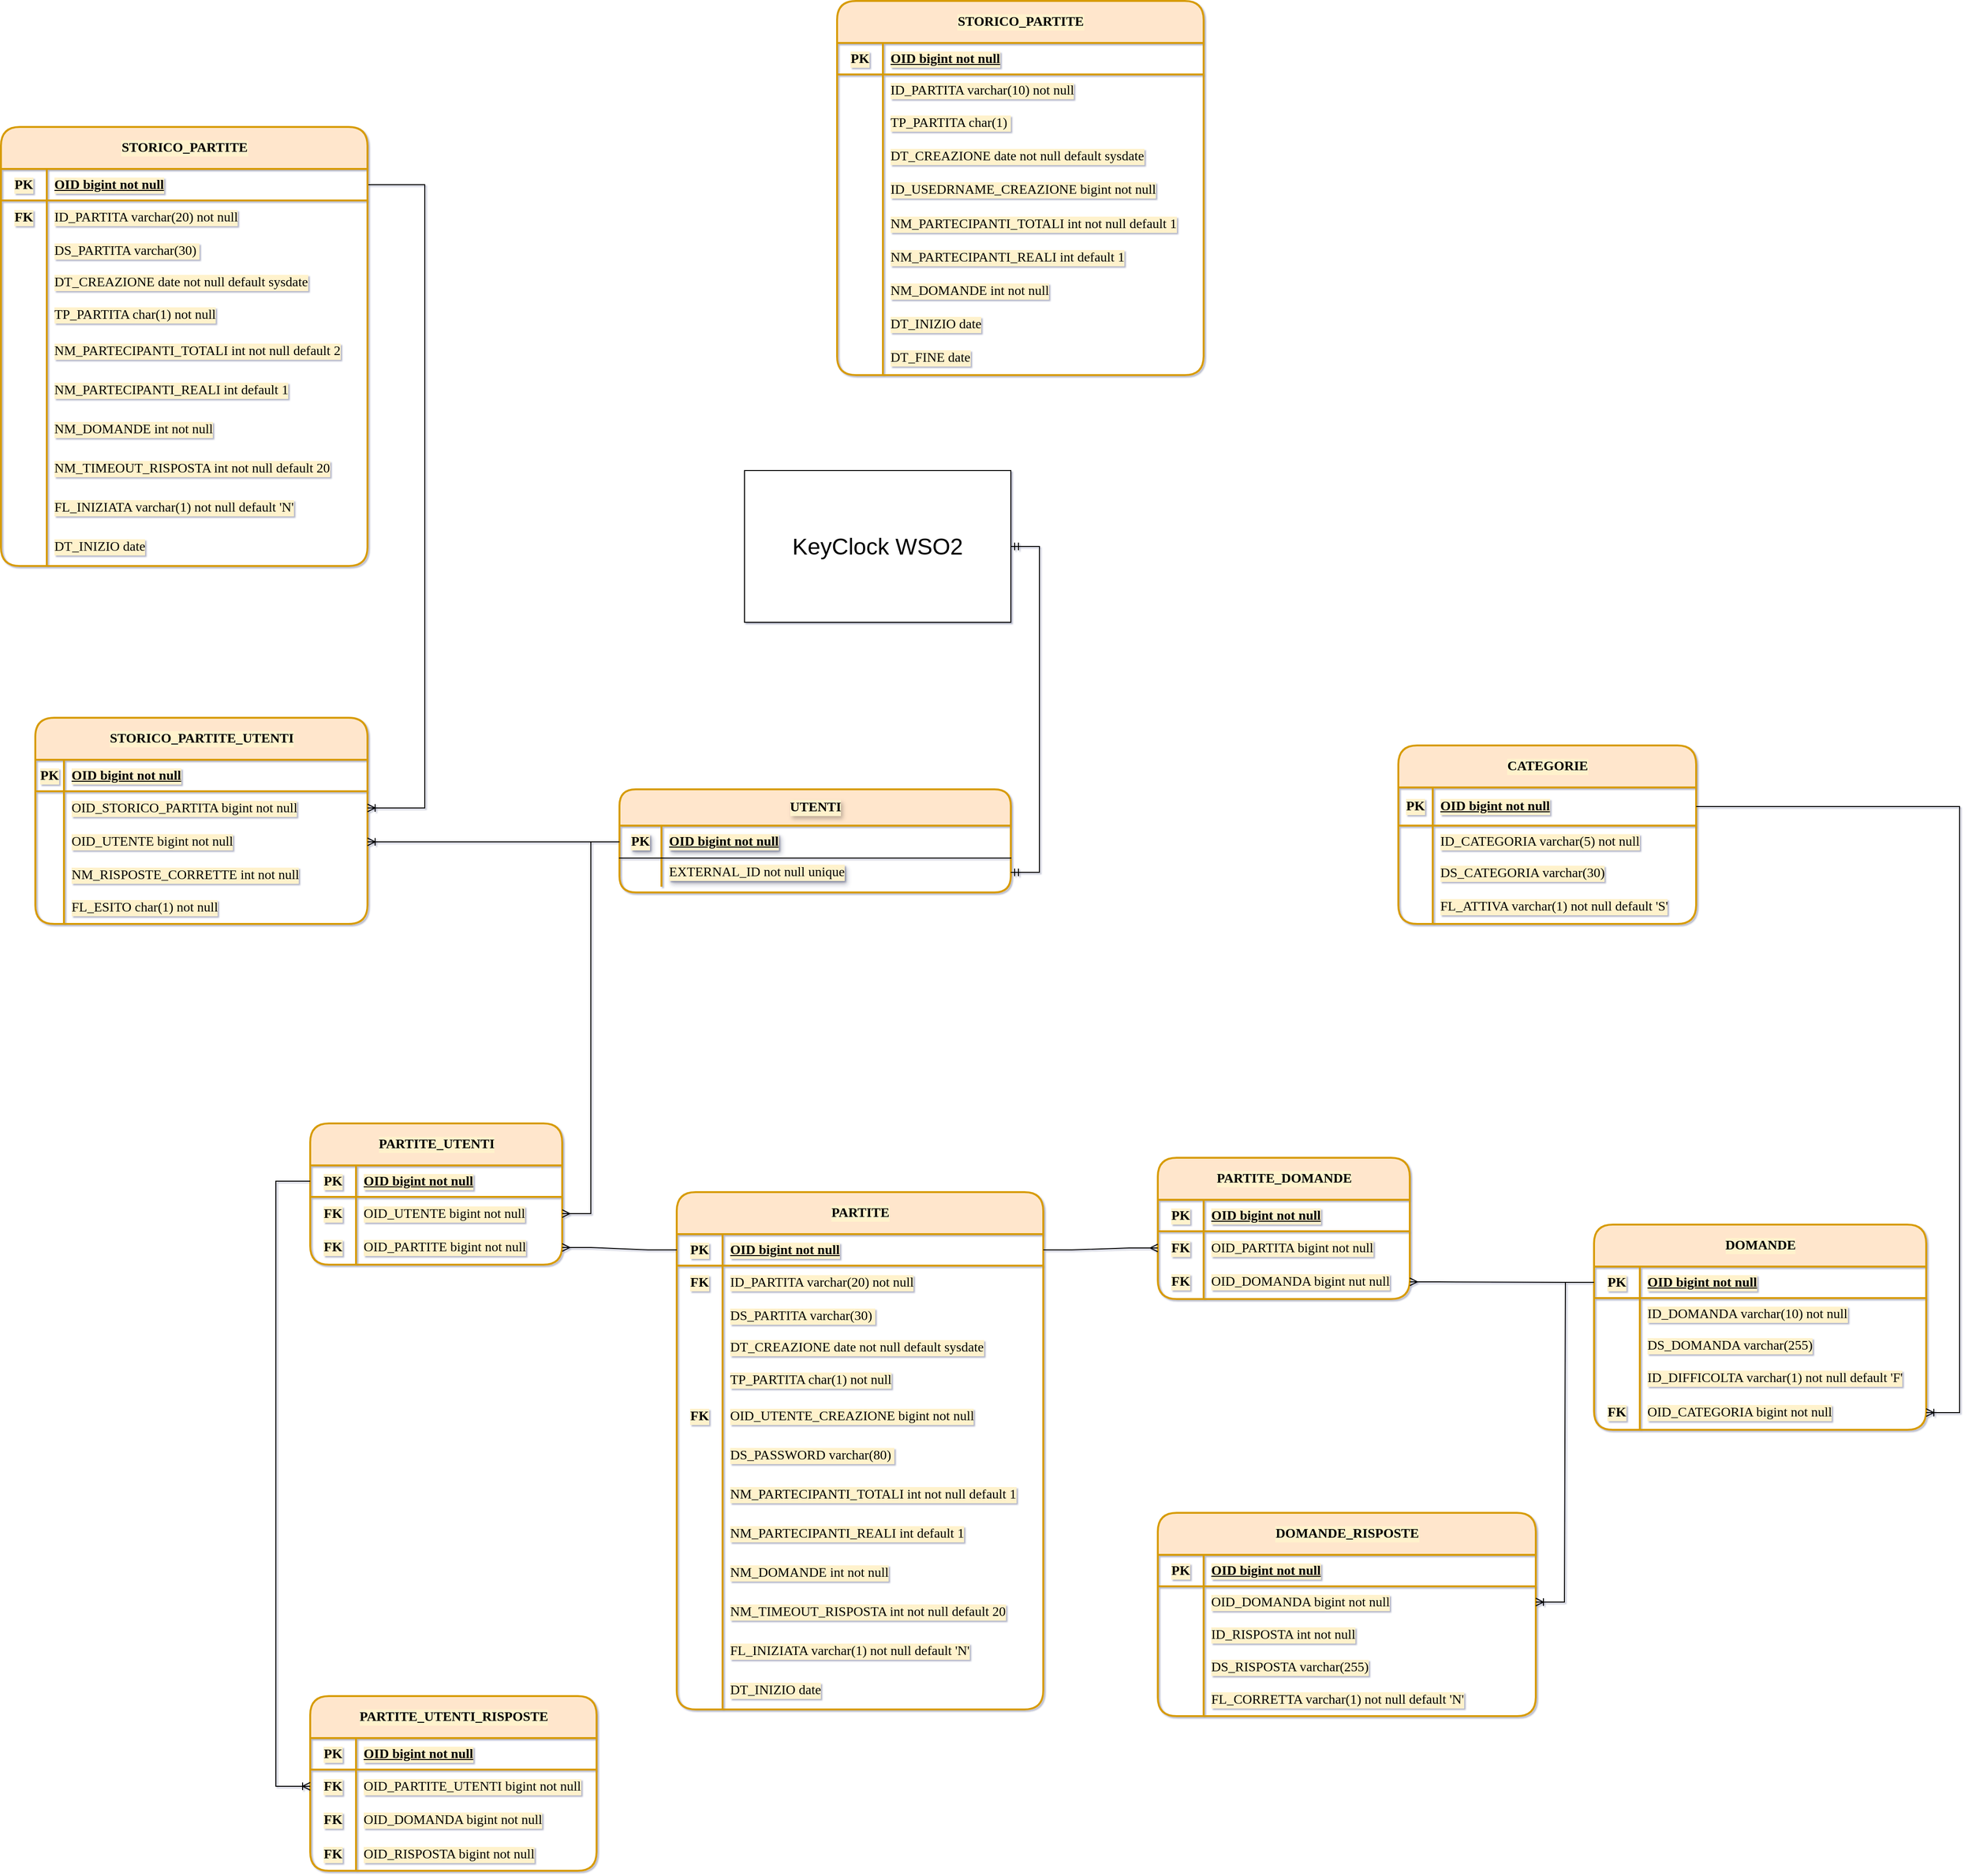 <mxfile version="26.0.9">
  <diagram name="Page-1" id="efa7a0a1-bf9b-a30e-e6df-94a7791c09e9">
    <mxGraphModel dx="1800" dy="1391" grid="1" gridSize="12" guides="1" tooltips="1" connect="1" arrows="1" fold="1" page="0" pageScale="1" pageWidth="1600" pageHeight="900" background="none" math="0" shadow="1">
      <root>
        <mxCell id="0" />
        <mxCell id="1" parent="0" />
        <mxCell id="qOrY5MYCo33ZCtALiVbq-77" value="PARTITE" style="shape=table;startSize=44;container=1;collapsible=1;childLayout=tableLayout;fixedRows=1;rowLines=0;fontStyle=1;align=center;resizeLast=1;html=1;rounded=1;fillStyle=auto;strokeColor=#d79b00;strokeWidth=2;verticalAlign=middle;swimlaneFillColor=none;fontFamily=Tahoma;fontSize=14;fontColor=default;labelBackgroundColor=#FFF2CC;autosize=1;fillColor=#ffe6cc;" parent="1" vertex="1">
          <mxGeometry x="-24" y="516" width="384" height="542" as="geometry" />
        </mxCell>
        <mxCell id="qOrY5MYCo33ZCtALiVbq-78" value="" style="shape=tableRow;horizontal=0;startSize=0;swimlaneHead=0;swimlaneBody=0;fillColor=none;collapsible=0;dropTarget=0;points=[[0,0.5],[1,0.5]];portConstraint=eastwest;top=0;left=0;right=0;bottom=1;rounded=1;fillStyle=auto;strokeColor=#d79b00;strokeWidth=2;align=center;verticalAlign=middle;swimlaneFillColor=none;fontFamily=Tahoma;fontSize=14;fontColor=default;fontStyle=1;labelBackgroundColor=#FFF2CC;autosize=1;" parent="qOrY5MYCo33ZCtALiVbq-77" vertex="1">
          <mxGeometry y="44" width="384" height="33" as="geometry" />
        </mxCell>
        <mxCell id="qOrY5MYCo33ZCtALiVbq-79" value="PK" style="shape=partialRectangle;connectable=0;fillColor=none;top=0;left=0;bottom=0;right=0;fontStyle=1;overflow=hidden;whiteSpace=wrap;html=1;rounded=1;fillStyle=auto;strokeColor=#d79b00;strokeWidth=2;align=center;verticalAlign=middle;swimlaneFillColor=none;fontFamily=Tahoma;fontSize=14;fontColor=default;labelBackgroundColor=#FFF2CC;autosize=1;" parent="qOrY5MYCo33ZCtALiVbq-78" vertex="1">
          <mxGeometry width="48" height="33" as="geometry">
            <mxRectangle width="48" height="33" as="alternateBounds" />
          </mxGeometry>
        </mxCell>
        <mxCell id="qOrY5MYCo33ZCtALiVbq-80" value="OID bigint not null" style="shape=partialRectangle;connectable=0;fillColor=none;top=0;left=0;bottom=0;right=0;align=left;spacingLeft=6;fontStyle=5;overflow=hidden;whiteSpace=wrap;html=1;rounded=1;fillStyle=auto;strokeColor=#d79b00;strokeWidth=2;verticalAlign=middle;swimlaneFillColor=none;fontFamily=Tahoma;fontSize=14;fontColor=default;labelBackgroundColor=#FFF2CC;autosize=1;" parent="qOrY5MYCo33ZCtALiVbq-78" vertex="1">
          <mxGeometry x="48" width="336" height="33" as="geometry">
            <mxRectangle width="336" height="33" as="alternateBounds" />
          </mxGeometry>
        </mxCell>
        <mxCell id="qOrY5MYCo33ZCtALiVbq-81" value="" style="shape=tableRow;horizontal=0;startSize=0;swimlaneHead=0;swimlaneBody=0;fillColor=none;collapsible=0;dropTarget=0;points=[[0,0.5],[1,0.5]];portConstraint=eastwest;top=0;left=0;right=0;bottom=0;rounded=1;fillStyle=auto;strokeColor=#d79b00;strokeWidth=2;align=center;verticalAlign=middle;swimlaneFillColor=none;fontFamily=Tahoma;fontSize=14;fontColor=default;fontStyle=1;labelBackgroundColor=#FFF2CC;autosize=1;" parent="qOrY5MYCo33ZCtALiVbq-77" vertex="1">
          <mxGeometry y="77" width="384" height="36" as="geometry" />
        </mxCell>
        <mxCell id="qOrY5MYCo33ZCtALiVbq-82" value="FK" style="shape=partialRectangle;connectable=0;fillColor=none;top=0;left=0;bottom=0;right=0;editable=1;overflow=hidden;whiteSpace=wrap;html=1;rounded=1;fillStyle=auto;strokeColor=#d79b00;strokeWidth=2;align=center;verticalAlign=middle;swimlaneFillColor=none;fontFamily=Tahoma;fontSize=14;fontColor=default;fontStyle=1;labelBackgroundColor=#FFF2CC;autosize=1;" parent="qOrY5MYCo33ZCtALiVbq-81" vertex="1">
          <mxGeometry width="48" height="36" as="geometry">
            <mxRectangle width="48" height="36" as="alternateBounds" />
          </mxGeometry>
        </mxCell>
        <mxCell id="qOrY5MYCo33ZCtALiVbq-83" value="&lt;span style=&quot;font-weight: normal;&quot;&gt;ID_PARTITA varchar(20) not null&lt;/span&gt;" style="shape=partialRectangle;connectable=0;fillColor=none;top=0;left=0;bottom=0;right=0;align=left;spacingLeft=6;overflow=hidden;whiteSpace=wrap;html=1;rounded=1;fillStyle=auto;strokeColor=#d79b00;strokeWidth=2;verticalAlign=middle;swimlaneFillColor=none;fontFamily=Tahoma;fontSize=14;fontColor=default;fontStyle=1;labelBackgroundColor=#FFF2CC;autosize=1;" parent="qOrY5MYCo33ZCtALiVbq-81" vertex="1">
          <mxGeometry x="48" width="336" height="36" as="geometry">
            <mxRectangle width="336" height="36" as="alternateBounds" />
          </mxGeometry>
        </mxCell>
        <mxCell id="qOrY5MYCo33ZCtALiVbq-84" value="" style="shape=tableRow;horizontal=0;startSize=0;swimlaneHead=0;swimlaneBody=0;fillColor=none;collapsible=0;dropTarget=0;points=[[0,0.5],[1,0.5]];portConstraint=eastwest;top=0;left=0;right=0;bottom=0;rounded=1;fillStyle=auto;strokeColor=#d79b00;strokeWidth=2;align=center;verticalAlign=middle;swimlaneFillColor=none;fontFamily=Tahoma;fontSize=14;fontColor=default;fontStyle=1;labelBackgroundColor=#FFF2CC;autosize=1;" parent="qOrY5MYCo33ZCtALiVbq-77" vertex="1">
          <mxGeometry y="113" width="384" height="33" as="geometry" />
        </mxCell>
        <mxCell id="qOrY5MYCo33ZCtALiVbq-85" value="" style="shape=partialRectangle;connectable=0;fillColor=none;top=0;left=0;bottom=0;right=0;editable=1;overflow=hidden;whiteSpace=wrap;html=1;rounded=1;fillStyle=auto;strokeColor=#d79b00;strokeWidth=2;align=center;verticalAlign=middle;swimlaneFillColor=none;fontFamily=Tahoma;fontSize=14;fontColor=default;fontStyle=1;labelBackgroundColor=#FFF2CC;autosize=1;" parent="qOrY5MYCo33ZCtALiVbq-84" vertex="1">
          <mxGeometry width="48" height="33" as="geometry">
            <mxRectangle width="48" height="33" as="alternateBounds" />
          </mxGeometry>
        </mxCell>
        <mxCell id="qOrY5MYCo33ZCtALiVbq-86" value="&lt;span style=&quot;font-weight: normal;&quot;&gt;DS_PARTITA varchar(30)&amp;nbsp;&lt;/span&gt;" style="shape=partialRectangle;connectable=0;fillColor=none;top=0;left=0;bottom=0;right=0;align=left;spacingLeft=6;overflow=hidden;whiteSpace=wrap;html=1;rounded=1;fillStyle=auto;strokeColor=#d79b00;strokeWidth=2;verticalAlign=middle;swimlaneFillColor=none;fontFamily=Tahoma;fontSize=14;fontColor=default;fontStyle=1;labelBackgroundColor=#FFF2CC;autosize=1;" parent="qOrY5MYCo33ZCtALiVbq-84" vertex="1">
          <mxGeometry x="48" width="336" height="33" as="geometry">
            <mxRectangle width="336" height="33" as="alternateBounds" />
          </mxGeometry>
        </mxCell>
        <mxCell id="qOrY5MYCo33ZCtALiVbq-87" value="" style="shape=tableRow;horizontal=0;startSize=0;swimlaneHead=0;swimlaneBody=0;fillColor=none;collapsible=0;dropTarget=0;points=[[0,0.5],[1,0.5]];portConstraint=eastwest;top=0;left=0;right=0;bottom=0;rounded=1;fillStyle=auto;strokeColor=#d79b00;strokeWidth=2;align=center;verticalAlign=middle;swimlaneFillColor=none;fontFamily=Tahoma;fontSize=14;fontColor=default;fontStyle=1;labelBackgroundColor=#FFF2CC;autosize=1;" parent="qOrY5MYCo33ZCtALiVbq-77" vertex="1">
          <mxGeometry y="146" width="384" height="33" as="geometry" />
        </mxCell>
        <mxCell id="qOrY5MYCo33ZCtALiVbq-88" value="" style="shape=partialRectangle;connectable=0;fillColor=none;top=0;left=0;bottom=0;right=0;editable=1;overflow=hidden;whiteSpace=wrap;html=1;rounded=1;fillStyle=auto;strokeColor=#d79b00;strokeWidth=2;align=center;verticalAlign=middle;swimlaneFillColor=none;fontFamily=Tahoma;fontSize=14;fontColor=default;fontStyle=1;labelBackgroundColor=#FFF2CC;autosize=1;" parent="qOrY5MYCo33ZCtALiVbq-87" vertex="1">
          <mxGeometry width="48" height="33" as="geometry">
            <mxRectangle width="48" height="33" as="alternateBounds" />
          </mxGeometry>
        </mxCell>
        <mxCell id="qOrY5MYCo33ZCtALiVbq-89" value="&lt;span style=&quot;font-weight: normal;&quot;&gt;DT_CREAZIONE date not null default sysdate&lt;/span&gt;" style="shape=partialRectangle;connectable=0;fillColor=none;top=0;left=0;bottom=0;right=0;align=left;spacingLeft=6;overflow=hidden;whiteSpace=wrap;html=1;rounded=1;fillStyle=auto;strokeColor=#d79b00;strokeWidth=2;verticalAlign=middle;swimlaneFillColor=none;fontFamily=Tahoma;fontSize=14;fontColor=default;fontStyle=1;labelBackgroundColor=#FFF2CC;autosize=1;" parent="qOrY5MYCo33ZCtALiVbq-87" vertex="1">
          <mxGeometry x="48" width="336" height="33" as="geometry">
            <mxRectangle width="336" height="33" as="alternateBounds" />
          </mxGeometry>
        </mxCell>
        <mxCell id="02ITlk-bv1gkPpf5R0bE-8" style="shape=tableRow;horizontal=0;startSize=0;swimlaneHead=0;swimlaneBody=0;fillColor=none;collapsible=0;dropTarget=0;points=[[0,0.5],[1,0.5]];portConstraint=eastwest;top=0;left=0;right=0;bottom=0;rounded=1;fillStyle=auto;strokeColor=#d79b00;strokeWidth=2;align=center;verticalAlign=middle;swimlaneFillColor=none;fontFamily=Tahoma;fontSize=14;fontColor=default;fontStyle=1;labelBackgroundColor=#FFF2CC;autosize=1;" parent="qOrY5MYCo33ZCtALiVbq-77" vertex="1">
          <mxGeometry y="179" width="384" height="35" as="geometry" />
        </mxCell>
        <mxCell id="02ITlk-bv1gkPpf5R0bE-9" style="shape=partialRectangle;connectable=0;fillColor=none;top=0;left=0;bottom=0;right=0;editable=1;overflow=hidden;whiteSpace=wrap;html=1;rounded=1;fillStyle=auto;strokeColor=#d79b00;strokeWidth=2;align=center;verticalAlign=middle;swimlaneFillColor=none;fontFamily=Tahoma;fontSize=14;fontColor=default;fontStyle=1;labelBackgroundColor=#FFF2CC;autosize=1;" parent="02ITlk-bv1gkPpf5R0bE-8" vertex="1">
          <mxGeometry width="48" height="35" as="geometry">
            <mxRectangle width="48" height="35" as="alternateBounds" />
          </mxGeometry>
        </mxCell>
        <mxCell id="02ITlk-bv1gkPpf5R0bE-10" value="&lt;span style=&quot;font-weight: normal;&quot;&gt;TP_PARTITA char(1) not null&lt;/span&gt;" style="shape=partialRectangle;connectable=0;fillColor=none;top=0;left=0;bottom=0;right=0;align=left;spacingLeft=6;overflow=hidden;whiteSpace=wrap;html=1;rounded=1;fillStyle=auto;strokeColor=#d79b00;strokeWidth=2;verticalAlign=middle;swimlaneFillColor=none;fontFamily=Tahoma;fontSize=14;fontColor=default;fontStyle=1;labelBackgroundColor=#FFF2CC;autosize=1;" parent="02ITlk-bv1gkPpf5R0bE-8" vertex="1">
          <mxGeometry x="48" width="336" height="35" as="geometry">
            <mxRectangle width="336" height="35" as="alternateBounds" />
          </mxGeometry>
        </mxCell>
        <mxCell id="qOrY5MYCo33ZCtALiVbq-90" style="shape=tableRow;horizontal=0;startSize=0;swimlaneHead=0;swimlaneBody=0;fillColor=none;collapsible=0;dropTarget=0;points=[[0,0.5],[1,0.5]];portConstraint=eastwest;top=0;left=0;right=0;bottom=0;rounded=1;fillStyle=auto;strokeColor=#d79b00;strokeWidth=2;align=center;verticalAlign=middle;swimlaneFillColor=none;fontFamily=Tahoma;fontSize=14;fontColor=default;fontStyle=1;labelBackgroundColor=#FFF2CC;autosize=1;" parent="qOrY5MYCo33ZCtALiVbq-77" vertex="1">
          <mxGeometry y="214" width="384" height="41" as="geometry" />
        </mxCell>
        <mxCell id="qOrY5MYCo33ZCtALiVbq-91" value="FK" style="shape=partialRectangle;connectable=0;fillColor=none;top=0;left=0;bottom=0;right=0;editable=1;overflow=hidden;whiteSpace=wrap;html=1;rounded=1;fillStyle=auto;strokeColor=#d79b00;strokeWidth=2;align=center;verticalAlign=middle;swimlaneFillColor=none;fontFamily=Tahoma;fontSize=14;fontColor=default;fontStyle=1;labelBackgroundColor=#FFF2CC;autosize=1;" parent="qOrY5MYCo33ZCtALiVbq-90" vertex="1">
          <mxGeometry width="48" height="41" as="geometry">
            <mxRectangle width="48" height="41" as="alternateBounds" />
          </mxGeometry>
        </mxCell>
        <mxCell id="qOrY5MYCo33ZCtALiVbq-92" value="OID_UTENTE_CREAZIONE bigint not null" style="shape=partialRectangle;connectable=0;fillColor=none;top=0;left=0;bottom=0;right=0;align=left;spacingLeft=6;overflow=hidden;whiteSpace=wrap;html=1;rounded=1;fillStyle=auto;strokeColor=#d79b00;strokeWidth=2;verticalAlign=middle;swimlaneFillColor=none;fontFamily=Tahoma;fontSize=14;fontColor=default;fontStyle=0;labelBackgroundColor=#FFF2CC;autosize=1;" parent="qOrY5MYCo33ZCtALiVbq-90" vertex="1">
          <mxGeometry x="48" width="336" height="41" as="geometry">
            <mxRectangle width="336" height="41" as="alternateBounds" />
          </mxGeometry>
        </mxCell>
        <mxCell id="qOrY5MYCo33ZCtALiVbq-105" style="shape=tableRow;horizontal=0;startSize=0;swimlaneHead=0;swimlaneBody=0;fillColor=none;collapsible=0;dropTarget=0;points=[[0,0.5],[1,0.5]];portConstraint=eastwest;top=0;left=0;right=0;bottom=0;rounded=1;fillStyle=auto;strokeColor=#d79b00;strokeWidth=2;align=center;verticalAlign=middle;swimlaneFillColor=none;fontFamily=Tahoma;fontSize=14;fontColor=default;fontStyle=1;labelBackgroundColor=#FFF2CC;autosize=1;" parent="qOrY5MYCo33ZCtALiVbq-77" vertex="1">
          <mxGeometry y="255" width="384" height="41" as="geometry" />
        </mxCell>
        <mxCell id="qOrY5MYCo33ZCtALiVbq-106" style="shape=partialRectangle;connectable=0;fillColor=none;top=0;left=0;bottom=0;right=0;editable=1;overflow=hidden;whiteSpace=wrap;html=1;rounded=1;fillStyle=auto;strokeColor=#d79b00;strokeWidth=2;align=center;verticalAlign=middle;swimlaneFillColor=none;fontFamily=Tahoma;fontSize=14;fontColor=default;fontStyle=1;labelBackgroundColor=#FFF2CC;autosize=1;" parent="qOrY5MYCo33ZCtALiVbq-105" vertex="1">
          <mxGeometry width="48" height="41" as="geometry">
            <mxRectangle width="48" height="41" as="alternateBounds" />
          </mxGeometry>
        </mxCell>
        <mxCell id="qOrY5MYCo33ZCtALiVbq-107" value="DS_PASSWORD varchar(80)&amp;nbsp;" style="shape=partialRectangle;connectable=0;fillColor=none;top=0;left=0;bottom=0;right=0;align=left;spacingLeft=6;overflow=hidden;whiteSpace=wrap;html=1;rounded=1;fillStyle=auto;strokeColor=#d79b00;strokeWidth=2;verticalAlign=middle;swimlaneFillColor=none;fontFamily=Tahoma;fontSize=14;fontColor=default;fontStyle=0;labelBackgroundColor=#FFF2CC;autosize=1;" parent="qOrY5MYCo33ZCtALiVbq-105" vertex="1">
          <mxGeometry x="48" width="336" height="41" as="geometry">
            <mxRectangle width="336" height="41" as="alternateBounds" />
          </mxGeometry>
        </mxCell>
        <mxCell id="qOrY5MYCo33ZCtALiVbq-120" style="shape=tableRow;horizontal=0;startSize=0;swimlaneHead=0;swimlaneBody=0;fillColor=none;collapsible=0;dropTarget=0;points=[[0,0.5],[1,0.5]];portConstraint=eastwest;top=0;left=0;right=0;bottom=0;rounded=1;fillStyle=auto;strokeColor=#d79b00;strokeWidth=2;align=center;verticalAlign=middle;swimlaneFillColor=none;fontFamily=Tahoma;fontSize=14;fontColor=default;fontStyle=1;labelBackgroundColor=#FFF2CC;autosize=1;" parent="qOrY5MYCo33ZCtALiVbq-77" vertex="1">
          <mxGeometry y="296" width="384" height="41" as="geometry" />
        </mxCell>
        <mxCell id="qOrY5MYCo33ZCtALiVbq-121" style="shape=partialRectangle;connectable=0;fillColor=none;top=0;left=0;bottom=0;right=0;editable=1;overflow=hidden;whiteSpace=wrap;html=1;rounded=1;fillStyle=auto;strokeColor=#d79b00;strokeWidth=2;align=center;verticalAlign=middle;swimlaneFillColor=none;fontFamily=Tahoma;fontSize=14;fontColor=default;fontStyle=1;labelBackgroundColor=#FFF2CC;autosize=1;" parent="qOrY5MYCo33ZCtALiVbq-120" vertex="1">
          <mxGeometry width="48" height="41" as="geometry">
            <mxRectangle width="48" height="41" as="alternateBounds" />
          </mxGeometry>
        </mxCell>
        <mxCell id="qOrY5MYCo33ZCtALiVbq-122" value="NM_PARTECIPANTI_TOTALI int not null default 1" style="shape=partialRectangle;connectable=0;fillColor=none;top=0;left=0;bottom=0;right=0;align=left;spacingLeft=6;overflow=hidden;whiteSpace=wrap;html=1;rounded=1;fillStyle=auto;strokeColor=#d79b00;strokeWidth=2;verticalAlign=middle;swimlaneFillColor=none;fontFamily=Tahoma;fontSize=14;fontColor=default;fontStyle=0;labelBackgroundColor=#FFF2CC;autosize=1;" parent="qOrY5MYCo33ZCtALiVbq-120" vertex="1">
          <mxGeometry x="48" width="336" height="41" as="geometry">
            <mxRectangle width="336" height="41" as="alternateBounds" />
          </mxGeometry>
        </mxCell>
        <mxCell id="qOrY5MYCo33ZCtALiVbq-117" style="shape=tableRow;horizontal=0;startSize=0;swimlaneHead=0;swimlaneBody=0;fillColor=none;collapsible=0;dropTarget=0;points=[[0,0.5],[1,0.5]];portConstraint=eastwest;top=0;left=0;right=0;bottom=0;rounded=1;fillStyle=auto;strokeColor=#d79b00;strokeWidth=2;align=center;verticalAlign=middle;swimlaneFillColor=none;fontFamily=Tahoma;fontSize=14;fontColor=default;fontStyle=1;labelBackgroundColor=#FFF2CC;autosize=1;" parent="qOrY5MYCo33ZCtALiVbq-77" vertex="1">
          <mxGeometry y="337" width="384" height="41" as="geometry" />
        </mxCell>
        <mxCell id="qOrY5MYCo33ZCtALiVbq-118" style="shape=partialRectangle;connectable=0;fillColor=none;top=0;left=0;bottom=0;right=0;editable=1;overflow=hidden;whiteSpace=wrap;html=1;rounded=1;fillStyle=auto;strokeColor=#d79b00;strokeWidth=2;align=center;verticalAlign=middle;swimlaneFillColor=none;fontFamily=Tahoma;fontSize=14;fontColor=default;fontStyle=1;labelBackgroundColor=#FFF2CC;autosize=1;" parent="qOrY5MYCo33ZCtALiVbq-117" vertex="1">
          <mxGeometry width="48" height="41" as="geometry">
            <mxRectangle width="48" height="41" as="alternateBounds" />
          </mxGeometry>
        </mxCell>
        <mxCell id="qOrY5MYCo33ZCtALiVbq-119" value="NM_PARTECIPANTI_REALI int default 1" style="shape=partialRectangle;connectable=0;fillColor=none;top=0;left=0;bottom=0;right=0;align=left;spacingLeft=6;overflow=hidden;whiteSpace=wrap;html=1;rounded=1;fillStyle=auto;strokeColor=#d79b00;strokeWidth=2;verticalAlign=middle;swimlaneFillColor=none;fontFamily=Tahoma;fontSize=14;fontColor=default;fontStyle=0;labelBackgroundColor=#FFF2CC;autosize=1;" parent="qOrY5MYCo33ZCtALiVbq-117" vertex="1">
          <mxGeometry x="48" width="336" height="41" as="geometry">
            <mxRectangle width="336" height="41" as="alternateBounds" />
          </mxGeometry>
        </mxCell>
        <mxCell id="qOrY5MYCo33ZCtALiVbq-114" style="shape=tableRow;horizontal=0;startSize=0;swimlaneHead=0;swimlaneBody=0;fillColor=none;collapsible=0;dropTarget=0;points=[[0,0.5],[1,0.5]];portConstraint=eastwest;top=0;left=0;right=0;bottom=0;rounded=1;fillStyle=auto;strokeColor=#d79b00;strokeWidth=2;align=center;verticalAlign=middle;swimlaneFillColor=none;fontFamily=Tahoma;fontSize=14;fontColor=default;fontStyle=1;labelBackgroundColor=#FFF2CC;autosize=1;" parent="qOrY5MYCo33ZCtALiVbq-77" vertex="1">
          <mxGeometry y="378" width="384" height="41" as="geometry" />
        </mxCell>
        <mxCell id="qOrY5MYCo33ZCtALiVbq-115" style="shape=partialRectangle;connectable=0;fillColor=none;top=0;left=0;bottom=0;right=0;editable=1;overflow=hidden;whiteSpace=wrap;html=1;rounded=1;fillStyle=auto;strokeColor=#d79b00;strokeWidth=2;align=center;verticalAlign=middle;swimlaneFillColor=none;fontFamily=Tahoma;fontSize=14;fontColor=default;fontStyle=1;labelBackgroundColor=#FFF2CC;autosize=1;" parent="qOrY5MYCo33ZCtALiVbq-114" vertex="1">
          <mxGeometry width="48" height="41" as="geometry">
            <mxRectangle width="48" height="41" as="alternateBounds" />
          </mxGeometry>
        </mxCell>
        <mxCell id="qOrY5MYCo33ZCtALiVbq-116" value="NM_DOMANDE int not null" style="shape=partialRectangle;connectable=0;fillColor=none;top=0;left=0;bottom=0;right=0;align=left;spacingLeft=6;overflow=hidden;whiteSpace=wrap;html=1;rounded=1;fillStyle=auto;strokeColor=#d79b00;strokeWidth=2;verticalAlign=middle;swimlaneFillColor=none;fontFamily=Tahoma;fontSize=14;fontColor=default;fontStyle=0;labelBackgroundColor=#FFF2CC;autosize=1;" parent="qOrY5MYCo33ZCtALiVbq-114" vertex="1">
          <mxGeometry x="48" width="336" height="41" as="geometry">
            <mxRectangle width="336" height="41" as="alternateBounds" />
          </mxGeometry>
        </mxCell>
        <mxCell id="TVsmqj7EBqzm4wI7fiK9-1" style="shape=tableRow;horizontal=0;startSize=0;swimlaneHead=0;swimlaneBody=0;fillColor=none;collapsible=0;dropTarget=0;points=[[0,0.5],[1,0.5]];portConstraint=eastwest;top=0;left=0;right=0;bottom=0;rounded=1;fillStyle=auto;strokeColor=#d79b00;strokeWidth=2;align=center;verticalAlign=middle;swimlaneFillColor=none;fontFamily=Tahoma;fontSize=14;fontColor=default;fontStyle=1;labelBackgroundColor=#FFF2CC;autosize=1;" parent="qOrY5MYCo33ZCtALiVbq-77" vertex="1">
          <mxGeometry y="419" width="384" height="41" as="geometry" />
        </mxCell>
        <mxCell id="TVsmqj7EBqzm4wI7fiK9-2" style="shape=partialRectangle;connectable=0;fillColor=none;top=0;left=0;bottom=0;right=0;editable=1;overflow=hidden;whiteSpace=wrap;html=1;rounded=1;fillStyle=auto;strokeColor=#d79b00;strokeWidth=2;align=center;verticalAlign=middle;swimlaneFillColor=none;fontFamily=Tahoma;fontSize=14;fontColor=default;fontStyle=1;labelBackgroundColor=#FFF2CC;autosize=1;" parent="TVsmqj7EBqzm4wI7fiK9-1" vertex="1">
          <mxGeometry width="48" height="41" as="geometry">
            <mxRectangle width="48" height="41" as="alternateBounds" />
          </mxGeometry>
        </mxCell>
        <mxCell id="TVsmqj7EBqzm4wI7fiK9-3" value="NM_TIMEOUT_RISPOSTA int not null default 20" style="shape=partialRectangle;connectable=0;fillColor=none;top=0;left=0;bottom=0;right=0;align=left;spacingLeft=6;overflow=hidden;whiteSpace=wrap;html=1;rounded=1;fillStyle=auto;strokeColor=#d79b00;strokeWidth=2;verticalAlign=middle;swimlaneFillColor=none;fontFamily=Tahoma;fontSize=14;fontColor=default;fontStyle=0;labelBackgroundColor=#FFF2CC;autosize=1;" parent="TVsmqj7EBqzm4wI7fiK9-1" vertex="1">
          <mxGeometry x="48" width="336" height="41" as="geometry">
            <mxRectangle width="336" height="41" as="alternateBounds" />
          </mxGeometry>
        </mxCell>
        <mxCell id="TVsmqj7EBqzm4wI7fiK9-4" style="shape=tableRow;horizontal=0;startSize=0;swimlaneHead=0;swimlaneBody=0;fillColor=none;collapsible=0;dropTarget=0;points=[[0,0.5],[1,0.5]];portConstraint=eastwest;top=0;left=0;right=0;bottom=0;rounded=1;fillStyle=auto;strokeColor=#d79b00;strokeWidth=2;align=center;verticalAlign=middle;swimlaneFillColor=none;fontFamily=Tahoma;fontSize=14;fontColor=default;fontStyle=1;labelBackgroundColor=#FFF2CC;autosize=1;" parent="qOrY5MYCo33ZCtALiVbq-77" vertex="1">
          <mxGeometry y="460" width="384" height="41" as="geometry" />
        </mxCell>
        <mxCell id="TVsmqj7EBqzm4wI7fiK9-5" style="shape=partialRectangle;connectable=0;fillColor=none;top=0;left=0;bottom=0;right=0;editable=1;overflow=hidden;whiteSpace=wrap;html=1;rounded=1;fillStyle=auto;strokeColor=#d79b00;strokeWidth=2;align=center;verticalAlign=middle;swimlaneFillColor=none;fontFamily=Tahoma;fontSize=14;fontColor=default;fontStyle=1;labelBackgroundColor=#FFF2CC;autosize=1;" parent="TVsmqj7EBqzm4wI7fiK9-4" vertex="1">
          <mxGeometry width="48" height="41" as="geometry">
            <mxRectangle width="48" height="41" as="alternateBounds" />
          </mxGeometry>
        </mxCell>
        <mxCell id="TVsmqj7EBqzm4wI7fiK9-6" value="FL_INIZIATA varchar(1) not null default &#39;N&#39;" style="shape=partialRectangle;connectable=0;fillColor=none;top=0;left=0;bottom=0;right=0;align=left;spacingLeft=6;overflow=hidden;whiteSpace=wrap;html=1;rounded=1;fillStyle=auto;strokeColor=#d79b00;strokeWidth=2;verticalAlign=middle;swimlaneFillColor=none;fontFamily=Tahoma;fontSize=14;fontColor=default;fontStyle=0;labelBackgroundColor=#FFF2CC;autosize=1;" parent="TVsmqj7EBqzm4wI7fiK9-4" vertex="1">
          <mxGeometry x="48" width="336" height="41" as="geometry">
            <mxRectangle width="336" height="41" as="alternateBounds" />
          </mxGeometry>
        </mxCell>
        <mxCell id="TVsmqj7EBqzm4wI7fiK9-10" style="shape=tableRow;horizontal=0;startSize=0;swimlaneHead=0;swimlaneBody=0;fillColor=none;collapsible=0;dropTarget=0;points=[[0,0.5],[1,0.5]];portConstraint=eastwest;top=0;left=0;right=0;bottom=0;rounded=1;fillStyle=auto;strokeColor=#d79b00;strokeWidth=2;align=center;verticalAlign=middle;swimlaneFillColor=none;fontFamily=Tahoma;fontSize=14;fontColor=default;fontStyle=1;labelBackgroundColor=#FFF2CC;autosize=1;" parent="qOrY5MYCo33ZCtALiVbq-77" vertex="1">
          <mxGeometry y="501" width="384" height="41" as="geometry" />
        </mxCell>
        <mxCell id="TVsmqj7EBqzm4wI7fiK9-11" style="shape=partialRectangle;connectable=0;fillColor=none;top=0;left=0;bottom=0;right=0;editable=1;overflow=hidden;whiteSpace=wrap;html=1;rounded=1;fillStyle=auto;strokeColor=#d79b00;strokeWidth=2;align=center;verticalAlign=middle;swimlaneFillColor=none;fontFamily=Tahoma;fontSize=14;fontColor=default;fontStyle=1;labelBackgroundColor=#FFF2CC;autosize=1;" parent="TVsmqj7EBqzm4wI7fiK9-10" vertex="1">
          <mxGeometry width="48" height="41" as="geometry">
            <mxRectangle width="48" height="41" as="alternateBounds" />
          </mxGeometry>
        </mxCell>
        <mxCell id="TVsmqj7EBqzm4wI7fiK9-12" value="DT_INIZIO date" style="shape=partialRectangle;connectable=0;fillColor=none;top=0;left=0;bottom=0;right=0;align=left;spacingLeft=6;overflow=hidden;whiteSpace=wrap;html=1;rounded=1;fillStyle=auto;strokeColor=#d79b00;strokeWidth=2;verticalAlign=middle;swimlaneFillColor=none;fontFamily=Tahoma;fontSize=14;fontColor=default;fontStyle=0;labelBackgroundColor=#FFF2CC;autosize=1;" parent="TVsmqj7EBqzm4wI7fiK9-10" vertex="1">
          <mxGeometry x="48" width="336" height="41" as="geometry">
            <mxRectangle width="336" height="41" as="alternateBounds" />
          </mxGeometry>
        </mxCell>
        <mxCell id="qOrY5MYCo33ZCtALiVbq-123" value="PARTITE_UTENTI" style="shape=table;startSize=44;container=1;collapsible=1;childLayout=tableLayout;fixedRows=1;rowLines=0;fontStyle=1;align=center;resizeLast=1;html=1;rounded=1;fillStyle=auto;strokeColor=#d79b00;strokeWidth=2;verticalAlign=middle;swimlaneFillColor=none;fontFamily=Tahoma;fontSize=14;fontColor=default;labelBackgroundColor=#FFF2CC;autosize=1;fillColor=#ffe6cc;" parent="1" vertex="1">
          <mxGeometry x="-408" y="444" width="264" height="148" as="geometry" />
        </mxCell>
        <mxCell id="qOrY5MYCo33ZCtALiVbq-124" value="" style="shape=tableRow;horizontal=0;startSize=0;swimlaneHead=0;swimlaneBody=0;fillColor=none;collapsible=0;dropTarget=0;points=[[0,0.5],[1,0.5]];portConstraint=eastwest;top=0;left=0;right=0;bottom=1;rounded=1;fillStyle=auto;strokeColor=#d79b00;strokeWidth=2;align=center;verticalAlign=middle;swimlaneFillColor=none;fontFamily=Tahoma;fontSize=14;fontColor=default;fontStyle=1;labelBackgroundColor=#FFF2CC;autosize=1;" parent="qOrY5MYCo33ZCtALiVbq-123" vertex="1">
          <mxGeometry y="44" width="264" height="33" as="geometry" />
        </mxCell>
        <mxCell id="qOrY5MYCo33ZCtALiVbq-125" value="PK" style="shape=partialRectangle;connectable=0;fillColor=none;top=0;left=0;bottom=0;right=0;fontStyle=1;overflow=hidden;whiteSpace=wrap;html=1;rounded=1;fillStyle=auto;strokeColor=#d79b00;strokeWidth=2;align=center;verticalAlign=middle;swimlaneFillColor=none;fontFamily=Tahoma;fontSize=14;fontColor=default;labelBackgroundColor=#FFF2CC;autosize=1;" parent="qOrY5MYCo33ZCtALiVbq-124" vertex="1">
          <mxGeometry width="48" height="33" as="geometry">
            <mxRectangle width="48" height="33" as="alternateBounds" />
          </mxGeometry>
        </mxCell>
        <mxCell id="qOrY5MYCo33ZCtALiVbq-126" value="OID bigint not null" style="shape=partialRectangle;connectable=0;fillColor=none;top=0;left=0;bottom=0;right=0;align=left;spacingLeft=6;fontStyle=5;overflow=hidden;whiteSpace=wrap;html=1;rounded=1;fillStyle=auto;strokeColor=#d79b00;strokeWidth=2;verticalAlign=middle;swimlaneFillColor=none;fontFamily=Tahoma;fontSize=14;fontColor=default;labelBackgroundColor=#FFF2CC;autosize=1;" parent="qOrY5MYCo33ZCtALiVbq-124" vertex="1">
          <mxGeometry x="48" width="216" height="33" as="geometry">
            <mxRectangle width="216" height="33" as="alternateBounds" />
          </mxGeometry>
        </mxCell>
        <mxCell id="qOrY5MYCo33ZCtALiVbq-127" value="" style="shape=tableRow;horizontal=0;startSize=0;swimlaneHead=0;swimlaneBody=0;fillColor=none;collapsible=0;dropTarget=0;points=[[0,0.5],[1,0.5]];portConstraint=eastwest;top=0;left=0;right=0;bottom=0;rounded=1;fillStyle=auto;strokeColor=#d79b00;strokeWidth=2;align=center;verticalAlign=middle;swimlaneFillColor=none;fontFamily=Tahoma;fontSize=14;fontColor=default;fontStyle=1;labelBackgroundColor=#FFF2CC;autosize=1;" parent="qOrY5MYCo33ZCtALiVbq-123" vertex="1">
          <mxGeometry y="77" width="264" height="35" as="geometry" />
        </mxCell>
        <mxCell id="qOrY5MYCo33ZCtALiVbq-128" value="FK" style="shape=partialRectangle;connectable=0;fillColor=none;top=0;left=0;bottom=0;right=0;editable=1;overflow=hidden;whiteSpace=wrap;html=1;rounded=1;fillStyle=auto;strokeColor=#d79b00;strokeWidth=2;align=center;verticalAlign=middle;swimlaneFillColor=none;fontFamily=Tahoma;fontSize=14;fontColor=default;fontStyle=1;labelBackgroundColor=#FFF2CC;autosize=1;" parent="qOrY5MYCo33ZCtALiVbq-127" vertex="1">
          <mxGeometry width="48" height="35" as="geometry">
            <mxRectangle width="48" height="35" as="alternateBounds" />
          </mxGeometry>
        </mxCell>
        <mxCell id="qOrY5MYCo33ZCtALiVbq-129" value="&lt;span style=&quot;font-weight: normal;&quot;&gt;OID_UTENTE bigint not null&lt;/span&gt;" style="shape=partialRectangle;connectable=0;fillColor=none;top=0;left=0;bottom=0;right=0;align=left;spacingLeft=6;overflow=hidden;whiteSpace=wrap;html=1;rounded=1;fillStyle=auto;strokeColor=#d79b00;strokeWidth=2;verticalAlign=middle;swimlaneFillColor=none;fontFamily=Tahoma;fontSize=14;fontColor=default;fontStyle=1;labelBackgroundColor=#FFF2CC;autosize=1;" parent="qOrY5MYCo33ZCtALiVbq-127" vertex="1">
          <mxGeometry x="48" width="216" height="35" as="geometry">
            <mxRectangle width="216" height="35" as="alternateBounds" />
          </mxGeometry>
        </mxCell>
        <mxCell id="qOrY5MYCo33ZCtALiVbq-130" value="" style="shape=tableRow;horizontal=0;startSize=0;swimlaneHead=0;swimlaneBody=0;fillColor=none;collapsible=0;dropTarget=0;points=[[0,0.5],[1,0.5]];portConstraint=eastwest;top=0;left=0;right=0;bottom=0;rounded=1;fillStyle=auto;strokeColor=#d79b00;strokeWidth=2;align=center;verticalAlign=middle;swimlaneFillColor=none;fontFamily=Tahoma;fontSize=14;fontColor=default;fontStyle=1;labelBackgroundColor=#FFF2CC;autosize=1;" parent="qOrY5MYCo33ZCtALiVbq-123" vertex="1">
          <mxGeometry y="112" width="264" height="36" as="geometry" />
        </mxCell>
        <mxCell id="qOrY5MYCo33ZCtALiVbq-131" value="FK" style="shape=partialRectangle;connectable=0;fillColor=none;top=0;left=0;bottom=0;right=0;editable=1;overflow=hidden;whiteSpace=wrap;html=1;rounded=1;fillStyle=auto;strokeColor=#d79b00;strokeWidth=2;align=center;verticalAlign=middle;swimlaneFillColor=none;fontFamily=Tahoma;fontSize=14;fontColor=default;fontStyle=1;labelBackgroundColor=#FFF2CC;autosize=1;" parent="qOrY5MYCo33ZCtALiVbq-130" vertex="1">
          <mxGeometry width="48" height="36" as="geometry">
            <mxRectangle width="48" height="36" as="alternateBounds" />
          </mxGeometry>
        </mxCell>
        <mxCell id="qOrY5MYCo33ZCtALiVbq-132" value="&lt;span style=&quot;font-weight: normal;&quot;&gt;OID_PARTITE bigint not null&lt;/span&gt;" style="shape=partialRectangle;connectable=0;fillColor=none;top=0;left=0;bottom=0;right=0;align=left;spacingLeft=6;overflow=hidden;whiteSpace=wrap;html=1;rounded=1;fillStyle=auto;strokeColor=#d79b00;strokeWidth=2;verticalAlign=middle;swimlaneFillColor=none;fontFamily=Tahoma;fontSize=14;fontColor=default;fontStyle=1;labelBackgroundColor=#FFF2CC;autosize=1;" parent="qOrY5MYCo33ZCtALiVbq-130" vertex="1">
          <mxGeometry x="48" width="216" height="36" as="geometry">
            <mxRectangle width="216" height="36" as="alternateBounds" />
          </mxGeometry>
        </mxCell>
        <mxCell id="Ae_wNL8d8pRHg8Wbe47M-1" value="" style="edgeStyle=entityRelationEdgeStyle;fontSize=12;html=1;endArrow=ERmany;rounded=0;exitX=0;exitY=0.5;exitDx=0;exitDy=0;" parent="1" source="snsSf5KUjU3tVVeuk6Za-121" target="qOrY5MYCo33ZCtALiVbq-127" edge="1">
          <mxGeometry width="100" height="100" relative="1" as="geometry">
            <mxPoint x="-96" y="496" as="sourcePoint" />
            <mxPoint x="4" y="396" as="targetPoint" />
          </mxGeometry>
        </mxCell>
        <mxCell id="Ae_wNL8d8pRHg8Wbe47M-2" value="" style="edgeStyle=entityRelationEdgeStyle;fontSize=12;html=1;endArrow=ERmany;rounded=0;exitX=0;exitY=0.5;exitDx=0;exitDy=0;entryX=1;entryY=0.5;entryDx=0;entryDy=0;" parent="1" source="qOrY5MYCo33ZCtALiVbq-78" target="qOrY5MYCo33ZCtALiVbq-130" edge="1">
          <mxGeometry width="100" height="100" relative="1" as="geometry">
            <mxPoint x="-96" y="496" as="sourcePoint" />
            <mxPoint x="4" y="396" as="targetPoint" />
          </mxGeometry>
        </mxCell>
        <mxCell id="snsSf5KUjU3tVVeuk6Za-120" value="UTENTI" style="shape=table;startSize=38;container=1;collapsible=1;childLayout=tableLayout;fixedRows=1;rowLines=0;fontStyle=1;align=center;resizeLast=1;html=1;strokeWidth=2;strokeColor=#d79b00;swimlaneLine=1;rounded=1;columnLines=1;resizeLastRow=0;fillColor=#ffe6cc;fillStyle=auto;swimlaneFillColor=none;autosize=1;resizeWidth=1;resizeHeight=1;fontSize=14;textShadow=1;labelBackgroundColor=#FFF2CC;fontFamily=Tahoma;" parent="1" vertex="1">
          <mxGeometry x="-84" y="94" width="410" height="108" as="geometry" />
        </mxCell>
        <mxCell id="snsSf5KUjU3tVVeuk6Za-121" value="" style="shape=tableRow;horizontal=0;startSize=0;swimlaneHead=0;swimlaneBody=0;fillColor=none;collapsible=0;dropTarget=0;points=[[0,0.5],[1,0.5]];portConstraint=eastwest;top=0;left=0;right=0;bottom=1;fontSize=14;labelBackgroundColor=#FFF2CC;fontFamily=Tahoma;textShadow=1;" parent="snsSf5KUjU3tVVeuk6Za-120" vertex="1">
          <mxGeometry y="38" width="410" height="34" as="geometry" />
        </mxCell>
        <mxCell id="snsSf5KUjU3tVVeuk6Za-122" value="PK" style="shape=partialRectangle;connectable=0;fillColor=none;top=0;left=0;bottom=0;right=0;fontStyle=1;overflow=hidden;whiteSpace=wrap;html=1;fontSize=14;textShadow=1;labelBackgroundColor=#FFF2CC;fontFamily=Tahoma;" parent="snsSf5KUjU3tVVeuk6Za-121" vertex="1">
          <mxGeometry width="44" height="34" as="geometry">
            <mxRectangle width="44" height="34" as="alternateBounds" />
          </mxGeometry>
        </mxCell>
        <mxCell id="snsSf5KUjU3tVVeuk6Za-123" value="OID bigint not null" style="shape=partialRectangle;connectable=0;fillColor=none;top=0;left=0;bottom=0;right=0;align=left;spacingLeft=6;fontStyle=5;overflow=hidden;whiteSpace=wrap;html=1;fontSize=14;textShadow=1;labelBackgroundColor=#FFF2CC;fontFamily=Tahoma;" parent="snsSf5KUjU3tVVeuk6Za-121" vertex="1">
          <mxGeometry x="44" width="366" height="34" as="geometry">
            <mxRectangle width="366" height="34" as="alternateBounds" />
          </mxGeometry>
        </mxCell>
        <mxCell id="snsSf5KUjU3tVVeuk6Za-124" value="" style="shape=tableRow;horizontal=0;startSize=0;swimlaneHead=0;swimlaneBody=0;fillColor=none;collapsible=0;dropTarget=0;points=[[0,0.5],[1,0.5]];portConstraint=eastwest;top=0;left=0;right=0;bottom=0;fontSize=14;labelBackgroundColor=#FFF2CC;fontFamily=Tahoma;textShadow=1;" parent="snsSf5KUjU3tVVeuk6Za-120" vertex="1">
          <mxGeometry y="72" width="410" height="30" as="geometry" />
        </mxCell>
        <mxCell id="snsSf5KUjU3tVVeuk6Za-125" value="" style="shape=partialRectangle;connectable=0;fillColor=none;top=0;left=0;bottom=0;right=0;editable=1;overflow=hidden;whiteSpace=wrap;html=1;fontSize=14;textShadow=1;labelBackgroundColor=#FFF2CC;fontFamily=Tahoma;" parent="snsSf5KUjU3tVVeuk6Za-124" vertex="1">
          <mxGeometry width="44" height="30" as="geometry">
            <mxRectangle width="44" height="30" as="alternateBounds" />
          </mxGeometry>
        </mxCell>
        <mxCell id="snsSf5KUjU3tVVeuk6Za-126" value="EXTERNAL_ID not null unique" style="shape=partialRectangle;connectable=0;fillColor=none;top=0;left=0;bottom=0;right=0;align=left;spacingLeft=6;overflow=hidden;whiteSpace=wrap;html=1;fontSize=14;textShadow=1;labelBackgroundColor=#FFF2CC;fontFamily=Tahoma;" parent="snsSf5KUjU3tVVeuk6Za-124" vertex="1">
          <mxGeometry x="44" width="366" height="30" as="geometry">
            <mxRectangle width="366" height="30" as="alternateBounds" />
          </mxGeometry>
        </mxCell>
        <mxCell id="TVsmqj7EBqzm4wI7fiK9-13" value="PARTITE_UTENTI_RISPOSTE" style="shape=table;startSize=44;container=1;collapsible=1;childLayout=tableLayout;fixedRows=1;rowLines=0;fontStyle=1;align=center;resizeLast=1;html=1;rounded=1;fillStyle=auto;strokeColor=#d79b00;strokeWidth=2;verticalAlign=middle;swimlaneFillColor=none;fontFamily=Tahoma;fontSize=14;fontColor=default;labelBackgroundColor=#FFF2CC;autosize=1;fillColor=#ffe6cc;" parent="1" vertex="1">
          <mxGeometry x="-408" y="1044" width="300" height="183" as="geometry" />
        </mxCell>
        <mxCell id="TVsmqj7EBqzm4wI7fiK9-14" value="" style="shape=tableRow;horizontal=0;startSize=0;swimlaneHead=0;swimlaneBody=0;fillColor=none;collapsible=0;dropTarget=0;points=[[0,0.5],[1,0.5]];portConstraint=eastwest;top=0;left=0;right=0;bottom=1;rounded=1;fillStyle=auto;strokeColor=#d79b00;strokeWidth=2;align=center;verticalAlign=middle;swimlaneFillColor=none;fontFamily=Tahoma;fontSize=14;fontColor=default;fontStyle=1;labelBackgroundColor=#FFF2CC;autosize=1;" parent="TVsmqj7EBqzm4wI7fiK9-13" vertex="1">
          <mxGeometry y="44" width="300" height="33" as="geometry" />
        </mxCell>
        <mxCell id="TVsmqj7EBqzm4wI7fiK9-15" value="PK" style="shape=partialRectangle;connectable=0;fillColor=none;top=0;left=0;bottom=0;right=0;fontStyle=1;overflow=hidden;whiteSpace=wrap;html=1;rounded=1;fillStyle=auto;strokeColor=#d79b00;strokeWidth=2;align=center;verticalAlign=middle;swimlaneFillColor=none;fontFamily=Tahoma;fontSize=14;fontColor=default;labelBackgroundColor=#FFF2CC;autosize=1;" parent="TVsmqj7EBqzm4wI7fiK9-14" vertex="1">
          <mxGeometry width="48" height="33" as="geometry">
            <mxRectangle width="48" height="33" as="alternateBounds" />
          </mxGeometry>
        </mxCell>
        <mxCell id="TVsmqj7EBqzm4wI7fiK9-16" value="OID bigint not null" style="shape=partialRectangle;connectable=0;fillColor=none;top=0;left=0;bottom=0;right=0;align=left;spacingLeft=6;fontStyle=5;overflow=hidden;whiteSpace=wrap;html=1;rounded=1;fillStyle=auto;strokeColor=#d79b00;strokeWidth=2;verticalAlign=middle;swimlaneFillColor=none;fontFamily=Tahoma;fontSize=14;fontColor=default;labelBackgroundColor=#FFF2CC;autosize=1;" parent="TVsmqj7EBqzm4wI7fiK9-14" vertex="1">
          <mxGeometry x="48" width="252" height="33" as="geometry">
            <mxRectangle width="252" height="33" as="alternateBounds" />
          </mxGeometry>
        </mxCell>
        <mxCell id="TVsmqj7EBqzm4wI7fiK9-17" value="" style="shape=tableRow;horizontal=0;startSize=0;swimlaneHead=0;swimlaneBody=0;fillColor=none;collapsible=0;dropTarget=0;points=[[0,0.5],[1,0.5]];portConstraint=eastwest;top=0;left=0;right=0;bottom=0;rounded=1;fillStyle=auto;strokeColor=#d79b00;strokeWidth=2;align=center;verticalAlign=middle;swimlaneFillColor=none;fontFamily=Tahoma;fontSize=14;fontColor=default;fontStyle=1;labelBackgroundColor=#FFF2CC;autosize=1;" parent="TVsmqj7EBqzm4wI7fiK9-13" vertex="1">
          <mxGeometry y="77" width="300" height="35" as="geometry" />
        </mxCell>
        <mxCell id="TVsmqj7EBqzm4wI7fiK9-18" value="FK" style="shape=partialRectangle;connectable=0;fillColor=none;top=0;left=0;bottom=0;right=0;editable=1;overflow=hidden;whiteSpace=wrap;html=1;rounded=1;fillStyle=auto;strokeColor=#d79b00;strokeWidth=2;align=center;verticalAlign=middle;swimlaneFillColor=none;fontFamily=Tahoma;fontSize=14;fontColor=default;fontStyle=1;labelBackgroundColor=#FFF2CC;autosize=1;" parent="TVsmqj7EBqzm4wI7fiK9-17" vertex="1">
          <mxGeometry width="48" height="35" as="geometry">
            <mxRectangle width="48" height="35" as="alternateBounds" />
          </mxGeometry>
        </mxCell>
        <mxCell id="TVsmqj7EBqzm4wI7fiK9-19" value="&lt;span style=&quot;font-weight: normal;&quot;&gt;OID_PARTITE_UTENTI bigint not null&lt;/span&gt;" style="shape=partialRectangle;connectable=0;fillColor=none;top=0;left=0;bottom=0;right=0;align=left;spacingLeft=6;overflow=hidden;whiteSpace=wrap;html=1;rounded=1;fillStyle=auto;strokeColor=#d79b00;strokeWidth=2;verticalAlign=middle;swimlaneFillColor=none;fontFamily=Tahoma;fontSize=14;fontColor=default;fontStyle=1;labelBackgroundColor=#FFF2CC;autosize=1;" parent="TVsmqj7EBqzm4wI7fiK9-17" vertex="1">
          <mxGeometry x="48" width="252" height="35" as="geometry">
            <mxRectangle width="252" height="35" as="alternateBounds" />
          </mxGeometry>
        </mxCell>
        <mxCell id="_VB6UE8N2bxIzV9tyc8Q-1" style="shape=tableRow;horizontal=0;startSize=0;swimlaneHead=0;swimlaneBody=0;fillColor=none;collapsible=0;dropTarget=0;points=[[0,0.5],[1,0.5]];portConstraint=eastwest;top=0;left=0;right=0;bottom=0;rounded=1;fillStyle=auto;strokeColor=#d79b00;strokeWidth=2;align=center;verticalAlign=middle;swimlaneFillColor=none;fontFamily=Tahoma;fontSize=14;fontColor=default;fontStyle=1;labelBackgroundColor=#FFF2CC;autosize=1;" vertex="1" parent="TVsmqj7EBqzm4wI7fiK9-13">
          <mxGeometry y="112" width="300" height="36" as="geometry" />
        </mxCell>
        <mxCell id="_VB6UE8N2bxIzV9tyc8Q-2" value="FK" style="shape=partialRectangle;connectable=0;fillColor=none;top=0;left=0;bottom=0;right=0;editable=1;overflow=hidden;whiteSpace=wrap;html=1;rounded=1;fillStyle=auto;strokeColor=#d79b00;strokeWidth=2;align=center;verticalAlign=middle;swimlaneFillColor=none;fontFamily=Tahoma;fontSize=14;fontColor=default;fontStyle=1;labelBackgroundColor=#FFF2CC;autosize=1;" vertex="1" parent="_VB6UE8N2bxIzV9tyc8Q-1">
          <mxGeometry width="48" height="36" as="geometry">
            <mxRectangle width="48" height="36" as="alternateBounds" />
          </mxGeometry>
        </mxCell>
        <mxCell id="_VB6UE8N2bxIzV9tyc8Q-3" value="&lt;span style=&quot;font-weight: normal;&quot;&gt;OID_DOMANDA bigint not null&lt;/span&gt;" style="shape=partialRectangle;connectable=0;fillColor=none;top=0;left=0;bottom=0;right=0;align=left;spacingLeft=6;overflow=hidden;whiteSpace=wrap;html=1;rounded=1;fillStyle=auto;strokeColor=#d79b00;strokeWidth=2;verticalAlign=middle;swimlaneFillColor=none;fontFamily=Tahoma;fontSize=14;fontColor=default;fontStyle=1;labelBackgroundColor=#FFF2CC;autosize=1;" vertex="1" parent="_VB6UE8N2bxIzV9tyc8Q-1">
          <mxGeometry x="48" width="252" height="36" as="geometry">
            <mxRectangle width="252" height="36" as="alternateBounds" />
          </mxGeometry>
        </mxCell>
        <mxCell id="TVsmqj7EBqzm4wI7fiK9-20" value="" style="shape=tableRow;horizontal=0;startSize=0;swimlaneHead=0;swimlaneBody=0;fillColor=none;collapsible=0;dropTarget=0;points=[[0,0.5],[1,0.5]];portConstraint=eastwest;top=0;left=0;right=0;bottom=0;rounded=1;fillStyle=auto;strokeColor=#d79b00;strokeWidth=2;align=center;verticalAlign=middle;swimlaneFillColor=none;fontFamily=Tahoma;fontSize=14;fontColor=default;fontStyle=1;labelBackgroundColor=#FFF2CC;autosize=1;" parent="TVsmqj7EBqzm4wI7fiK9-13" vertex="1">
          <mxGeometry y="148" width="300" height="35" as="geometry" />
        </mxCell>
        <mxCell id="TVsmqj7EBqzm4wI7fiK9-21" value="FK" style="shape=partialRectangle;connectable=0;fillColor=none;top=0;left=0;bottom=0;right=0;editable=1;overflow=hidden;whiteSpace=wrap;html=1;rounded=1;fillStyle=auto;strokeColor=#d79b00;strokeWidth=2;align=center;verticalAlign=middle;swimlaneFillColor=none;fontFamily=Tahoma;fontSize=14;fontColor=default;fontStyle=1;labelBackgroundColor=#FFF2CC;autosize=1;" parent="TVsmqj7EBqzm4wI7fiK9-20" vertex="1">
          <mxGeometry width="48" height="35" as="geometry">
            <mxRectangle width="48" height="35" as="alternateBounds" />
          </mxGeometry>
        </mxCell>
        <mxCell id="TVsmqj7EBqzm4wI7fiK9-22" value="&lt;span style=&quot;font-weight: normal;&quot;&gt;OID_RISPOSTA bigint not null&lt;/span&gt;" style="shape=partialRectangle;connectable=0;fillColor=none;top=0;left=0;bottom=0;right=0;align=left;spacingLeft=6;overflow=hidden;whiteSpace=wrap;html=1;rounded=1;fillStyle=auto;strokeColor=#d79b00;strokeWidth=2;verticalAlign=middle;swimlaneFillColor=none;fontFamily=Tahoma;fontSize=14;fontColor=default;fontStyle=1;labelBackgroundColor=#FFF2CC;autosize=1;" parent="TVsmqj7EBqzm4wI7fiK9-20" vertex="1">
          <mxGeometry x="48" width="252" height="35" as="geometry">
            <mxRectangle width="252" height="35" as="alternateBounds" />
          </mxGeometry>
        </mxCell>
        <mxCell id="TVsmqj7EBqzm4wI7fiK9-26" value="CATEGORIE" style="shape=table;startSize=44;container=1;collapsible=1;childLayout=tableLayout;fixedRows=1;rowLines=0;fontStyle=1;align=center;resizeLast=1;html=1;rounded=1;fillStyle=auto;strokeColor=#d79b00;strokeWidth=2;verticalAlign=middle;swimlaneFillColor=none;fontFamily=Tahoma;fontSize=14;fontColor=default;labelBackgroundColor=#FFF2CC;autosize=1;fillColor=#ffe6cc;" parent="1" vertex="1">
          <mxGeometry x="732" y="48" width="312" height="187.0" as="geometry" />
        </mxCell>
        <mxCell id="TVsmqj7EBqzm4wI7fiK9-27" value="" style="shape=tableRow;horizontal=0;startSize=0;swimlaneHead=0;swimlaneBody=0;fillColor=none;collapsible=0;dropTarget=0;points=[[0,0.5],[1,0.5]];portConstraint=eastwest;top=0;left=0;right=0;bottom=1;rounded=1;fillStyle=auto;strokeColor=#d79b00;strokeWidth=2;align=center;verticalAlign=middle;swimlaneFillColor=none;fontFamily=Tahoma;fontSize=14;fontColor=default;fontStyle=1;labelBackgroundColor=#FFF2CC;autosize=1;" parent="TVsmqj7EBqzm4wI7fiK9-26" vertex="1">
          <mxGeometry y="44" width="312" height="40" as="geometry" />
        </mxCell>
        <mxCell id="TVsmqj7EBqzm4wI7fiK9-28" value="PK" style="shape=partialRectangle;connectable=0;fillColor=none;top=0;left=0;bottom=0;right=0;fontStyle=1;overflow=hidden;whiteSpace=wrap;html=1;rounded=1;fillStyle=auto;strokeColor=#d79b00;strokeWidth=2;align=center;verticalAlign=middle;swimlaneFillColor=none;fontFamily=Tahoma;fontSize=14;fontColor=default;labelBackgroundColor=#FFF2CC;autosize=1;" parent="TVsmqj7EBqzm4wI7fiK9-27" vertex="1">
          <mxGeometry width="36" height="40" as="geometry">
            <mxRectangle width="36" height="40" as="alternateBounds" />
          </mxGeometry>
        </mxCell>
        <mxCell id="TVsmqj7EBqzm4wI7fiK9-29" value="OID bigint not null" style="shape=partialRectangle;connectable=0;fillColor=none;top=0;left=0;bottom=0;right=0;align=left;spacingLeft=6;fontStyle=5;overflow=hidden;whiteSpace=wrap;html=1;rounded=1;fillStyle=auto;strokeColor=#d79b00;strokeWidth=2;verticalAlign=middle;swimlaneFillColor=none;fontFamily=Tahoma;fontSize=14;fontColor=default;labelBackgroundColor=#FFF2CC;autosize=1;" parent="TVsmqj7EBqzm4wI7fiK9-27" vertex="1">
          <mxGeometry x="36" width="276" height="40" as="geometry">
            <mxRectangle width="276" height="40" as="alternateBounds" />
          </mxGeometry>
        </mxCell>
        <mxCell id="TVsmqj7EBqzm4wI7fiK9-30" value="" style="shape=tableRow;horizontal=0;startSize=0;swimlaneHead=0;swimlaneBody=0;fillColor=none;collapsible=0;dropTarget=0;points=[[0,0.5],[1,0.5]];portConstraint=eastwest;top=0;left=0;right=0;bottom=0;rounded=1;fillStyle=auto;strokeColor=#d79b00;strokeWidth=2;align=center;verticalAlign=middle;swimlaneFillColor=none;fontFamily=Tahoma;fontSize=14;fontColor=default;fontStyle=1;labelBackgroundColor=#FFF2CC;autosize=1;" parent="TVsmqj7EBqzm4wI7fiK9-26" vertex="1">
          <mxGeometry y="84" width="312" height="33" as="geometry" />
        </mxCell>
        <mxCell id="TVsmqj7EBqzm4wI7fiK9-31" value="" style="shape=partialRectangle;connectable=0;fillColor=none;top=0;left=0;bottom=0;right=0;editable=1;overflow=hidden;whiteSpace=wrap;html=1;rounded=1;fillStyle=auto;strokeColor=#d79b00;strokeWidth=2;align=center;verticalAlign=middle;swimlaneFillColor=none;fontFamily=Tahoma;fontSize=14;fontColor=default;fontStyle=1;labelBackgroundColor=#FFF2CC;autosize=1;" parent="TVsmqj7EBqzm4wI7fiK9-30" vertex="1">
          <mxGeometry width="36" height="33" as="geometry">
            <mxRectangle width="36" height="33" as="alternateBounds" />
          </mxGeometry>
        </mxCell>
        <mxCell id="TVsmqj7EBqzm4wI7fiK9-32" value="&lt;span style=&quot;font-weight: normal;&quot;&gt;ID_CATEGORIA varchar(5) not null&lt;/span&gt;" style="shape=partialRectangle;connectable=0;fillColor=none;top=0;left=0;bottom=0;right=0;align=left;spacingLeft=6;overflow=hidden;whiteSpace=wrap;html=1;rounded=1;fillStyle=auto;strokeColor=#d79b00;strokeWidth=2;verticalAlign=middle;swimlaneFillColor=none;fontFamily=Tahoma;fontSize=14;fontColor=default;fontStyle=1;labelBackgroundColor=#FFF2CC;autosize=1;" parent="TVsmqj7EBqzm4wI7fiK9-30" vertex="1">
          <mxGeometry x="36" width="276" height="33" as="geometry">
            <mxRectangle width="276" height="33" as="alternateBounds" />
          </mxGeometry>
        </mxCell>
        <mxCell id="TVsmqj7EBqzm4wI7fiK9-33" value="" style="shape=tableRow;horizontal=0;startSize=0;swimlaneHead=0;swimlaneBody=0;fillColor=none;collapsible=0;dropTarget=0;points=[[0,0.5],[1,0.5]];portConstraint=eastwest;top=0;left=0;right=0;bottom=0;rounded=1;fillStyle=auto;strokeColor=#d79b00;strokeWidth=2;align=center;verticalAlign=middle;swimlaneFillColor=none;fontFamily=Tahoma;fontSize=14;fontColor=default;fontStyle=1;labelBackgroundColor=#FFF2CC;autosize=1;" parent="TVsmqj7EBqzm4wI7fiK9-26" vertex="1">
          <mxGeometry y="117" width="312" height="33" as="geometry" />
        </mxCell>
        <mxCell id="TVsmqj7EBqzm4wI7fiK9-34" value="" style="shape=partialRectangle;connectable=0;fillColor=none;top=0;left=0;bottom=0;right=0;editable=1;overflow=hidden;whiteSpace=wrap;html=1;rounded=1;fillStyle=auto;strokeColor=#d79b00;strokeWidth=2;align=center;verticalAlign=middle;swimlaneFillColor=none;fontFamily=Tahoma;fontSize=14;fontColor=default;fontStyle=1;labelBackgroundColor=#FFF2CC;autosize=1;" parent="TVsmqj7EBqzm4wI7fiK9-33" vertex="1">
          <mxGeometry width="36" height="33" as="geometry">
            <mxRectangle width="36" height="33" as="alternateBounds" />
          </mxGeometry>
        </mxCell>
        <mxCell id="TVsmqj7EBqzm4wI7fiK9-35" value="&lt;span style=&quot;font-weight: normal;&quot;&gt;DS_CATEGORIA varchar(30)&lt;/span&gt;" style="shape=partialRectangle;connectable=0;fillColor=none;top=0;left=0;bottom=0;right=0;align=left;spacingLeft=6;overflow=hidden;whiteSpace=wrap;html=1;rounded=1;fillStyle=auto;strokeColor=#d79b00;strokeWidth=2;verticalAlign=middle;swimlaneFillColor=none;fontFamily=Tahoma;fontSize=14;fontColor=default;fontStyle=1;labelBackgroundColor=#FFF2CC;autosize=1;" parent="TVsmqj7EBqzm4wI7fiK9-33" vertex="1">
          <mxGeometry x="36" width="276" height="33" as="geometry">
            <mxRectangle width="276" height="33" as="alternateBounds" />
          </mxGeometry>
        </mxCell>
        <mxCell id="TVsmqj7EBqzm4wI7fiK9-36" value="" style="shape=tableRow;horizontal=0;startSize=0;swimlaneHead=0;swimlaneBody=0;fillColor=none;collapsible=0;dropTarget=0;points=[[0,0.5],[1,0.5]];portConstraint=eastwest;top=0;left=0;right=0;bottom=0;rounded=1;fillStyle=auto;strokeColor=#d79b00;strokeWidth=2;align=center;verticalAlign=middle;swimlaneFillColor=none;fontFamily=Tahoma;fontSize=14;fontColor=default;fontStyle=1;labelBackgroundColor=#FFF2CC;autosize=1;" parent="TVsmqj7EBqzm4wI7fiK9-26" vertex="1">
          <mxGeometry y="150" width="312" height="37" as="geometry" />
        </mxCell>
        <mxCell id="TVsmqj7EBqzm4wI7fiK9-37" value="" style="shape=partialRectangle;connectable=0;fillColor=none;top=0;left=0;bottom=0;right=0;editable=1;overflow=hidden;whiteSpace=wrap;html=1;rounded=1;fillStyle=auto;strokeColor=#d79b00;strokeWidth=2;align=center;verticalAlign=middle;swimlaneFillColor=none;fontFamily=Tahoma;fontSize=14;fontColor=default;fontStyle=1;labelBackgroundColor=#FFF2CC;autosize=1;" parent="TVsmqj7EBqzm4wI7fiK9-36" vertex="1">
          <mxGeometry width="36" height="37" as="geometry">
            <mxRectangle width="36" height="37" as="alternateBounds" />
          </mxGeometry>
        </mxCell>
        <mxCell id="TVsmqj7EBqzm4wI7fiK9-38" value="&lt;span style=&quot;font-weight: normal;&quot;&gt;FL_ATTIVA varchar(1) not null default &#39;S&#39;&lt;/span&gt;" style="shape=partialRectangle;connectable=0;fillColor=none;top=0;left=0;bottom=0;right=0;align=left;spacingLeft=6;overflow=hidden;whiteSpace=wrap;html=1;rounded=1;fillStyle=auto;strokeColor=#d79b00;strokeWidth=2;verticalAlign=middle;swimlaneFillColor=none;fontFamily=Tahoma;fontSize=14;fontColor=default;fontStyle=1;labelBackgroundColor=#FFF2CC;autosize=1;" parent="TVsmqj7EBqzm4wI7fiK9-36" vertex="1">
          <mxGeometry x="36" width="276" height="37" as="geometry">
            <mxRectangle width="276" height="37" as="alternateBounds" />
          </mxGeometry>
        </mxCell>
        <mxCell id="m34MKxqJi3zST9WV0es3-1" value="DOMANDE" style="shape=table;startSize=44;container=1;collapsible=1;childLayout=tableLayout;fixedRows=1;rowLines=0;fontStyle=1;align=center;resizeLast=1;html=1;rounded=1;fillStyle=auto;strokeColor=#d79b00;strokeWidth=2;verticalAlign=middle;swimlaneFillColor=none;fontFamily=Tahoma;fontSize=14;fontColor=default;labelBackgroundColor=#FFF2CC;autosize=1;fillColor=#ffe6cc;" parent="1" vertex="1">
          <mxGeometry x="937" y="550" width="348" height="215" as="geometry" />
        </mxCell>
        <mxCell id="m34MKxqJi3zST9WV0es3-2" value="" style="shape=tableRow;horizontal=0;startSize=0;swimlaneHead=0;swimlaneBody=0;fillColor=none;collapsible=0;dropTarget=0;points=[[0,0.5],[1,0.5]];portConstraint=eastwest;top=0;left=0;right=0;bottom=1;rounded=1;fillStyle=auto;strokeColor=#d79b00;strokeWidth=2;align=center;verticalAlign=middle;swimlaneFillColor=none;fontFamily=Tahoma;fontSize=14;fontColor=default;fontStyle=1;labelBackgroundColor=#FFF2CC;autosize=1;" parent="m34MKxqJi3zST9WV0es3-1" vertex="1">
          <mxGeometry y="44" width="348" height="33" as="geometry" />
        </mxCell>
        <mxCell id="m34MKxqJi3zST9WV0es3-3" value="PK" style="shape=partialRectangle;connectable=0;fillColor=none;top=0;left=0;bottom=0;right=0;fontStyle=1;overflow=hidden;whiteSpace=wrap;html=1;rounded=1;fillStyle=auto;strokeColor=#d79b00;strokeWidth=2;align=center;verticalAlign=middle;swimlaneFillColor=none;fontFamily=Tahoma;fontSize=14;fontColor=default;labelBackgroundColor=#FFF2CC;autosize=1;" parent="m34MKxqJi3zST9WV0es3-2" vertex="1">
          <mxGeometry width="48" height="33" as="geometry">
            <mxRectangle width="48" height="33" as="alternateBounds" />
          </mxGeometry>
        </mxCell>
        <mxCell id="m34MKxqJi3zST9WV0es3-4" value="OID bigint not null" style="shape=partialRectangle;connectable=0;fillColor=none;top=0;left=0;bottom=0;right=0;align=left;spacingLeft=6;fontStyle=5;overflow=hidden;whiteSpace=wrap;html=1;rounded=1;fillStyle=auto;strokeColor=#d79b00;strokeWidth=2;verticalAlign=middle;swimlaneFillColor=none;fontFamily=Tahoma;fontSize=14;fontColor=default;labelBackgroundColor=#FFF2CC;autosize=1;" parent="m34MKxqJi3zST9WV0es3-2" vertex="1">
          <mxGeometry x="48" width="300" height="33" as="geometry">
            <mxRectangle width="300" height="33" as="alternateBounds" />
          </mxGeometry>
        </mxCell>
        <mxCell id="m34MKxqJi3zST9WV0es3-5" value="" style="shape=tableRow;horizontal=0;startSize=0;swimlaneHead=0;swimlaneBody=0;fillColor=none;collapsible=0;dropTarget=0;points=[[0,0.5],[1,0.5]];portConstraint=eastwest;top=0;left=0;right=0;bottom=0;rounded=1;fillStyle=auto;strokeColor=#d79b00;strokeWidth=2;align=center;verticalAlign=middle;swimlaneFillColor=none;fontFamily=Tahoma;fontSize=14;fontColor=default;fontStyle=1;labelBackgroundColor=#FFF2CC;autosize=1;" parent="m34MKxqJi3zST9WV0es3-1" vertex="1">
          <mxGeometry y="77" width="348" height="33" as="geometry" />
        </mxCell>
        <mxCell id="m34MKxqJi3zST9WV0es3-6" value="" style="shape=partialRectangle;connectable=0;fillColor=none;top=0;left=0;bottom=0;right=0;editable=1;overflow=hidden;whiteSpace=wrap;html=1;rounded=1;fillStyle=auto;strokeColor=#d79b00;strokeWidth=2;align=center;verticalAlign=middle;swimlaneFillColor=none;fontFamily=Tahoma;fontSize=14;fontColor=default;fontStyle=1;labelBackgroundColor=#FFF2CC;autosize=1;" parent="m34MKxqJi3zST9WV0es3-5" vertex="1">
          <mxGeometry width="48" height="33" as="geometry">
            <mxRectangle width="48" height="33" as="alternateBounds" />
          </mxGeometry>
        </mxCell>
        <mxCell id="m34MKxqJi3zST9WV0es3-7" value="&lt;span style=&quot;font-weight: normal;&quot;&gt;ID_DOMANDA varchar(10) not null&lt;/span&gt;" style="shape=partialRectangle;connectable=0;fillColor=none;top=0;left=0;bottom=0;right=0;align=left;spacingLeft=6;overflow=hidden;whiteSpace=wrap;html=1;rounded=1;fillStyle=auto;strokeColor=#d79b00;strokeWidth=2;verticalAlign=middle;swimlaneFillColor=none;fontFamily=Tahoma;fontSize=14;fontColor=default;fontStyle=1;labelBackgroundColor=#FFF2CC;autosize=1;" parent="m34MKxqJi3zST9WV0es3-5" vertex="1">
          <mxGeometry x="48" width="300" height="33" as="geometry">
            <mxRectangle width="300" height="33" as="alternateBounds" />
          </mxGeometry>
        </mxCell>
        <mxCell id="m34MKxqJi3zST9WV0es3-8" value="" style="shape=tableRow;horizontal=0;startSize=0;swimlaneHead=0;swimlaneBody=0;fillColor=none;collapsible=0;dropTarget=0;points=[[0,0.5],[1,0.5]];portConstraint=eastwest;top=0;left=0;right=0;bottom=0;rounded=1;fillStyle=auto;strokeColor=#d79b00;strokeWidth=2;align=center;verticalAlign=middle;swimlaneFillColor=none;fontFamily=Tahoma;fontSize=14;fontColor=default;fontStyle=1;labelBackgroundColor=#FFF2CC;autosize=1;" parent="m34MKxqJi3zST9WV0es3-1" vertex="1">
          <mxGeometry y="110" width="348" height="33" as="geometry" />
        </mxCell>
        <mxCell id="m34MKxqJi3zST9WV0es3-9" value="" style="shape=partialRectangle;connectable=0;fillColor=none;top=0;left=0;bottom=0;right=0;editable=1;overflow=hidden;whiteSpace=wrap;html=1;rounded=1;fillStyle=auto;strokeColor=#d79b00;strokeWidth=2;align=center;verticalAlign=middle;swimlaneFillColor=none;fontFamily=Tahoma;fontSize=14;fontColor=default;fontStyle=1;labelBackgroundColor=#FFF2CC;autosize=1;" parent="m34MKxqJi3zST9WV0es3-8" vertex="1">
          <mxGeometry width="48" height="33" as="geometry">
            <mxRectangle width="48" height="33" as="alternateBounds" />
          </mxGeometry>
        </mxCell>
        <mxCell id="m34MKxqJi3zST9WV0es3-10" value="&lt;span style=&quot;font-weight: normal;&quot;&gt;DS_DOMANDA varchar(255)&lt;/span&gt;" style="shape=partialRectangle;connectable=0;fillColor=none;top=0;left=0;bottom=0;right=0;align=left;spacingLeft=6;overflow=hidden;whiteSpace=wrap;html=1;rounded=1;fillStyle=auto;strokeColor=#d79b00;strokeWidth=2;verticalAlign=middle;swimlaneFillColor=none;fontFamily=Tahoma;fontSize=14;fontColor=default;fontStyle=1;labelBackgroundColor=#FFF2CC;autosize=1;" parent="m34MKxqJi3zST9WV0es3-8" vertex="1">
          <mxGeometry x="48" width="300" height="33" as="geometry">
            <mxRectangle width="300" height="33" as="alternateBounds" />
          </mxGeometry>
        </mxCell>
        <mxCell id="m34MKxqJi3zST9WV0es3-11" value="" style="shape=tableRow;horizontal=0;startSize=0;swimlaneHead=0;swimlaneBody=0;fillColor=none;collapsible=0;dropTarget=0;points=[[0,0.5],[1,0.5]];portConstraint=eastwest;top=0;left=0;right=0;bottom=0;rounded=1;fillStyle=auto;strokeColor=#d79b00;strokeWidth=2;align=center;verticalAlign=middle;swimlaneFillColor=none;fontFamily=Tahoma;fontSize=14;fontColor=default;fontStyle=1;labelBackgroundColor=#FFF2CC;autosize=1;" parent="m34MKxqJi3zST9WV0es3-1" vertex="1">
          <mxGeometry y="143" width="348" height="36" as="geometry" />
        </mxCell>
        <mxCell id="m34MKxqJi3zST9WV0es3-12" value="" style="shape=partialRectangle;connectable=0;fillColor=none;top=0;left=0;bottom=0;right=0;editable=1;overflow=hidden;whiteSpace=wrap;html=1;rounded=1;fillStyle=auto;strokeColor=#d79b00;strokeWidth=2;align=center;verticalAlign=middle;swimlaneFillColor=none;fontFamily=Tahoma;fontSize=14;fontColor=default;fontStyle=1;labelBackgroundColor=#FFF2CC;autosize=1;" parent="m34MKxqJi3zST9WV0es3-11" vertex="1">
          <mxGeometry width="48" height="36" as="geometry">
            <mxRectangle width="48" height="36" as="alternateBounds" />
          </mxGeometry>
        </mxCell>
        <mxCell id="m34MKxqJi3zST9WV0es3-13" value="&lt;span style=&quot;font-weight: normal;&quot;&gt;ID_DIFFICOLTA varchar(1) not null default &#39;F&#39;&lt;/span&gt;" style="shape=partialRectangle;connectable=0;fillColor=none;top=0;left=0;bottom=0;right=0;align=left;spacingLeft=6;overflow=hidden;whiteSpace=wrap;html=1;rounded=1;fillStyle=auto;strokeColor=#d79b00;strokeWidth=2;verticalAlign=middle;swimlaneFillColor=none;fontFamily=Tahoma;fontSize=14;fontColor=default;fontStyle=1;labelBackgroundColor=#FFF2CC;autosize=1;" parent="m34MKxqJi3zST9WV0es3-11" vertex="1">
          <mxGeometry x="48" width="300" height="36" as="geometry">
            <mxRectangle width="300" height="36" as="alternateBounds" />
          </mxGeometry>
        </mxCell>
        <mxCell id="m34MKxqJi3zST9WV0es3-14" style="shape=tableRow;horizontal=0;startSize=0;swimlaneHead=0;swimlaneBody=0;fillColor=none;collapsible=0;dropTarget=0;points=[[0,0.5],[1,0.5]];portConstraint=eastwest;top=0;left=0;right=0;bottom=0;rounded=1;fillStyle=auto;strokeColor=#d79b00;strokeWidth=2;align=center;verticalAlign=middle;swimlaneFillColor=none;fontFamily=Tahoma;fontSize=14;fontColor=default;fontStyle=1;labelBackgroundColor=#FFF2CC;autosize=1;" parent="m34MKxqJi3zST9WV0es3-1" vertex="1">
          <mxGeometry y="179" width="348" height="36" as="geometry" />
        </mxCell>
        <mxCell id="m34MKxqJi3zST9WV0es3-15" value="FK" style="shape=partialRectangle;connectable=0;fillColor=none;top=0;left=0;bottom=0;right=0;editable=1;overflow=hidden;whiteSpace=wrap;html=1;rounded=1;fillStyle=auto;strokeColor=#d79b00;strokeWidth=2;align=center;verticalAlign=middle;swimlaneFillColor=none;fontFamily=Tahoma;fontSize=14;fontColor=default;fontStyle=1;labelBackgroundColor=#FFF2CC;autosize=1;" parent="m34MKxqJi3zST9WV0es3-14" vertex="1">
          <mxGeometry width="48" height="36" as="geometry">
            <mxRectangle width="48" height="36" as="alternateBounds" />
          </mxGeometry>
        </mxCell>
        <mxCell id="m34MKxqJi3zST9WV0es3-16" value="&lt;span style=&quot;font-weight: normal;&quot;&gt;OID_CATEGORIA bigint not null&lt;/span&gt;" style="shape=partialRectangle;connectable=0;fillColor=none;top=0;left=0;bottom=0;right=0;align=left;spacingLeft=6;overflow=hidden;whiteSpace=wrap;html=1;rounded=1;fillStyle=auto;strokeColor=#d79b00;strokeWidth=2;verticalAlign=middle;swimlaneFillColor=none;fontFamily=Tahoma;fontSize=14;fontColor=default;fontStyle=1;labelBackgroundColor=#FFF2CC;autosize=1;" parent="m34MKxqJi3zST9WV0es3-14" vertex="1">
          <mxGeometry x="48" width="300" height="36" as="geometry">
            <mxRectangle width="300" height="36" as="alternateBounds" />
          </mxGeometry>
        </mxCell>
        <mxCell id="m34MKxqJi3zST9WV0es3-17" value="" style="edgeStyle=elbowEdgeStyle;fontSize=12;html=1;endArrow=ERoneToMany;rounded=0;fontFamily=Tahoma;fontColor=default;fontStyle=1;labelBackgroundColor=#FFF2CC;autosize=1;entryX=1;entryY=0.5;entryDx=0;entryDy=0;exitX=1;exitY=0.5;exitDx=0;exitDy=0;" parent="1" source="TVsmqj7EBqzm4wI7fiK9-27" target="m34MKxqJi3zST9WV0es3-14" edge="1">
          <mxGeometry width="100" height="100" relative="1" as="geometry">
            <mxPoint x="1188" y="96" as="sourcePoint" />
            <mxPoint x="1092" y="252" as="targetPoint" />
            <Array as="points">
              <mxPoint x="1320" y="420" />
            </Array>
          </mxGeometry>
        </mxCell>
        <mxCell id="m34MKxqJi3zST9WV0es3-19" value="PARTITE_DOMANDE" style="shape=table;startSize=44;container=1;collapsible=1;childLayout=tableLayout;fixedRows=1;rowLines=0;fontStyle=1;align=center;resizeLast=1;html=1;rounded=1;fillStyle=auto;strokeColor=#d79b00;strokeWidth=2;verticalAlign=middle;swimlaneFillColor=none;fontFamily=Tahoma;fontSize=14;fontColor=default;labelBackgroundColor=#FFF2CC;autosize=1;fillColor=#ffe6cc;" parent="1" vertex="1">
          <mxGeometry x="480" y="480" width="264" height="148" as="geometry" />
        </mxCell>
        <mxCell id="m34MKxqJi3zST9WV0es3-20" value="" style="shape=tableRow;horizontal=0;startSize=0;swimlaneHead=0;swimlaneBody=0;fillColor=none;collapsible=0;dropTarget=0;points=[[0,0.5],[1,0.5]];portConstraint=eastwest;top=0;left=0;right=0;bottom=1;rounded=1;fillStyle=auto;strokeColor=#d79b00;strokeWidth=2;align=center;verticalAlign=middle;swimlaneFillColor=none;fontFamily=Tahoma;fontSize=14;fontColor=default;fontStyle=1;labelBackgroundColor=#FFF2CC;autosize=1;" parent="m34MKxqJi3zST9WV0es3-19" vertex="1">
          <mxGeometry y="44" width="264" height="33" as="geometry" />
        </mxCell>
        <mxCell id="m34MKxqJi3zST9WV0es3-21" value="PK" style="shape=partialRectangle;connectable=0;fillColor=none;top=0;left=0;bottom=0;right=0;fontStyle=1;overflow=hidden;whiteSpace=wrap;html=1;rounded=1;fillStyle=auto;strokeColor=#d79b00;strokeWidth=2;align=center;verticalAlign=middle;swimlaneFillColor=none;fontFamily=Tahoma;fontSize=14;fontColor=default;labelBackgroundColor=#FFF2CC;autosize=1;" parent="m34MKxqJi3zST9WV0es3-20" vertex="1">
          <mxGeometry width="48" height="33" as="geometry">
            <mxRectangle width="48" height="33" as="alternateBounds" />
          </mxGeometry>
        </mxCell>
        <mxCell id="m34MKxqJi3zST9WV0es3-22" value="OID bigint not null" style="shape=partialRectangle;connectable=0;fillColor=none;top=0;left=0;bottom=0;right=0;align=left;spacingLeft=6;fontStyle=5;overflow=hidden;whiteSpace=wrap;html=1;rounded=1;fillStyle=auto;strokeColor=#d79b00;strokeWidth=2;verticalAlign=middle;swimlaneFillColor=none;fontFamily=Tahoma;fontSize=14;fontColor=default;labelBackgroundColor=#FFF2CC;autosize=1;" parent="m34MKxqJi3zST9WV0es3-20" vertex="1">
          <mxGeometry x="48" width="216" height="33" as="geometry">
            <mxRectangle width="216" height="33" as="alternateBounds" />
          </mxGeometry>
        </mxCell>
        <mxCell id="m34MKxqJi3zST9WV0es3-23" value="" style="shape=tableRow;horizontal=0;startSize=0;swimlaneHead=0;swimlaneBody=0;fillColor=none;collapsible=0;dropTarget=0;points=[[0,0.5],[1,0.5]];portConstraint=eastwest;top=0;left=0;right=0;bottom=0;rounded=1;fillStyle=auto;strokeColor=#d79b00;strokeWidth=2;align=center;verticalAlign=middle;swimlaneFillColor=none;fontFamily=Tahoma;fontSize=14;fontColor=default;fontStyle=1;labelBackgroundColor=#FFF2CC;autosize=1;" parent="m34MKxqJi3zST9WV0es3-19" vertex="1">
          <mxGeometry y="77" width="264" height="35" as="geometry" />
        </mxCell>
        <mxCell id="m34MKxqJi3zST9WV0es3-24" value="FK" style="shape=partialRectangle;connectable=0;fillColor=none;top=0;left=0;bottom=0;right=0;editable=1;overflow=hidden;whiteSpace=wrap;html=1;rounded=1;fillStyle=auto;strokeColor=#d79b00;strokeWidth=2;align=center;verticalAlign=middle;swimlaneFillColor=none;fontFamily=Tahoma;fontSize=14;fontColor=default;fontStyle=1;labelBackgroundColor=#FFF2CC;autosize=1;" parent="m34MKxqJi3zST9WV0es3-23" vertex="1">
          <mxGeometry width="48" height="35" as="geometry">
            <mxRectangle width="48" height="35" as="alternateBounds" />
          </mxGeometry>
        </mxCell>
        <mxCell id="m34MKxqJi3zST9WV0es3-25" value="&lt;span style=&quot;font-weight: normal;&quot;&gt;OID_PARTITA bigint not null&lt;/span&gt;" style="shape=partialRectangle;connectable=0;fillColor=none;top=0;left=0;bottom=0;right=0;align=left;spacingLeft=6;overflow=hidden;whiteSpace=wrap;html=1;rounded=1;fillStyle=auto;strokeColor=#d79b00;strokeWidth=2;verticalAlign=middle;swimlaneFillColor=none;fontFamily=Tahoma;fontSize=14;fontColor=default;fontStyle=1;labelBackgroundColor=#FFF2CC;autosize=1;" parent="m34MKxqJi3zST9WV0es3-23" vertex="1">
          <mxGeometry x="48" width="216" height="35" as="geometry">
            <mxRectangle width="216" height="35" as="alternateBounds" />
          </mxGeometry>
        </mxCell>
        <mxCell id="m34MKxqJi3zST9WV0es3-26" value="" style="shape=tableRow;horizontal=0;startSize=0;swimlaneHead=0;swimlaneBody=0;fillColor=none;collapsible=0;dropTarget=0;points=[[0,0.5],[1,0.5]];portConstraint=eastwest;top=0;left=0;right=0;bottom=0;rounded=1;fillStyle=auto;strokeColor=#d79b00;strokeWidth=2;align=center;verticalAlign=middle;swimlaneFillColor=none;fontFamily=Tahoma;fontSize=14;fontColor=default;fontStyle=1;labelBackgroundColor=#FFF2CC;autosize=1;" parent="m34MKxqJi3zST9WV0es3-19" vertex="1">
          <mxGeometry y="112" width="264" height="36" as="geometry" />
        </mxCell>
        <mxCell id="m34MKxqJi3zST9WV0es3-27" value="FK" style="shape=partialRectangle;connectable=0;fillColor=none;top=0;left=0;bottom=0;right=0;editable=1;overflow=hidden;whiteSpace=wrap;html=1;rounded=1;fillStyle=auto;strokeColor=#d79b00;strokeWidth=2;align=center;verticalAlign=middle;swimlaneFillColor=none;fontFamily=Tahoma;fontSize=14;fontColor=default;fontStyle=1;labelBackgroundColor=#FFF2CC;autosize=1;" parent="m34MKxqJi3zST9WV0es3-26" vertex="1">
          <mxGeometry width="48" height="36" as="geometry">
            <mxRectangle width="48" height="36" as="alternateBounds" />
          </mxGeometry>
        </mxCell>
        <mxCell id="m34MKxqJi3zST9WV0es3-28" value="&lt;span style=&quot;font-weight: normal;&quot;&gt;OID_DOMANDA bigint nut null&lt;/span&gt;" style="shape=partialRectangle;connectable=0;fillColor=none;top=0;left=0;bottom=0;right=0;align=left;spacingLeft=6;overflow=hidden;whiteSpace=wrap;html=1;rounded=1;fillStyle=auto;strokeColor=#d79b00;strokeWidth=2;verticalAlign=middle;swimlaneFillColor=none;fontFamily=Tahoma;fontSize=14;fontColor=default;fontStyle=1;labelBackgroundColor=#FFF2CC;autosize=1;" parent="m34MKxqJi3zST9WV0es3-26" vertex="1">
          <mxGeometry x="48" width="216" height="36" as="geometry">
            <mxRectangle width="216" height="36" as="alternateBounds" />
          </mxGeometry>
        </mxCell>
        <mxCell id="m34MKxqJi3zST9WV0es3-32" value="" style="edgeStyle=entityRelationEdgeStyle;fontSize=12;html=1;endArrow=ERmany;rounded=0;fontFamily=Tahoma;fontColor=default;fontStyle=1;labelBackgroundColor=#FFF2CC;autosize=1;exitX=1;exitY=0.5;exitDx=0;exitDy=0;entryX=0;entryY=0.5;entryDx=0;entryDy=0;" parent="1" source="qOrY5MYCo33ZCtALiVbq-78" target="m34MKxqJi3zST9WV0es3-23" edge="1">
          <mxGeometry width="100" height="100" relative="1" as="geometry">
            <mxPoint x="504" y="688" as="sourcePoint" />
            <mxPoint x="604" y="588" as="targetPoint" />
          </mxGeometry>
        </mxCell>
        <mxCell id="m34MKxqJi3zST9WV0es3-33" value="" style="edgeStyle=entityRelationEdgeStyle;fontSize=12;html=1;endArrow=ERmany;rounded=0;fontFamily=Tahoma;fontColor=default;fontStyle=1;labelBackgroundColor=#FFF2CC;autosize=1;entryX=1;entryY=0.5;entryDx=0;entryDy=0;exitX=0;exitY=0.5;exitDx=0;exitDy=0;" parent="1" source="m34MKxqJi3zST9WV0es3-2" target="m34MKxqJi3zST9WV0es3-26" edge="1">
          <mxGeometry width="100" height="100" relative="1" as="geometry">
            <mxPoint x="888" y="528" as="sourcePoint" />
            <mxPoint x="892" y="420" as="targetPoint" />
          </mxGeometry>
        </mxCell>
        <mxCell id="m34MKxqJi3zST9WV0es3-34" value="DOMANDE_RISPOSTE" style="shape=table;startSize=44;container=1;collapsible=1;childLayout=tableLayout;fixedRows=1;rowLines=0;fontStyle=1;align=center;resizeLast=1;html=1;rounded=1;fillStyle=auto;strokeColor=#d79b00;strokeWidth=2;verticalAlign=middle;swimlaneFillColor=none;fontFamily=Tahoma;fontSize=14;fontColor=default;labelBackgroundColor=#FFF2CC;autosize=1;fillColor=#ffe6cc;" parent="1" vertex="1">
          <mxGeometry x="480" y="852" width="396" height="213" as="geometry" />
        </mxCell>
        <mxCell id="m34MKxqJi3zST9WV0es3-35" value="" style="shape=tableRow;horizontal=0;startSize=0;swimlaneHead=0;swimlaneBody=0;fillColor=none;collapsible=0;dropTarget=0;points=[[0,0.5],[1,0.5]];portConstraint=eastwest;top=0;left=0;right=0;bottom=1;rounded=1;fillStyle=auto;strokeColor=#d79b00;strokeWidth=2;align=center;verticalAlign=middle;swimlaneFillColor=none;fontFamily=Tahoma;fontSize=14;fontColor=default;fontStyle=1;labelBackgroundColor=#FFF2CC;autosize=1;" parent="m34MKxqJi3zST9WV0es3-34" vertex="1">
          <mxGeometry y="44" width="396" height="33" as="geometry" />
        </mxCell>
        <mxCell id="m34MKxqJi3zST9WV0es3-36" value="PK" style="shape=partialRectangle;connectable=0;fillColor=none;top=0;left=0;bottom=0;right=0;fontStyle=1;overflow=hidden;whiteSpace=wrap;html=1;rounded=1;fillStyle=auto;strokeColor=#d79b00;strokeWidth=2;align=center;verticalAlign=middle;swimlaneFillColor=none;fontFamily=Tahoma;fontSize=14;fontColor=default;labelBackgroundColor=#FFF2CC;autosize=1;" parent="m34MKxqJi3zST9WV0es3-35" vertex="1">
          <mxGeometry width="48" height="33" as="geometry">
            <mxRectangle width="48" height="33" as="alternateBounds" />
          </mxGeometry>
        </mxCell>
        <mxCell id="m34MKxqJi3zST9WV0es3-37" value="OID bigint not null" style="shape=partialRectangle;connectable=0;fillColor=none;top=0;left=0;bottom=0;right=0;align=left;spacingLeft=6;fontStyle=5;overflow=hidden;whiteSpace=wrap;html=1;rounded=1;fillStyle=auto;strokeColor=#d79b00;strokeWidth=2;verticalAlign=middle;swimlaneFillColor=none;fontFamily=Tahoma;fontSize=14;fontColor=default;labelBackgroundColor=#FFF2CC;autosize=1;" parent="m34MKxqJi3zST9WV0es3-35" vertex="1">
          <mxGeometry x="48" width="348" height="33" as="geometry">
            <mxRectangle width="348" height="33" as="alternateBounds" />
          </mxGeometry>
        </mxCell>
        <mxCell id="m34MKxqJi3zST9WV0es3-38" value="" style="shape=tableRow;horizontal=0;startSize=0;swimlaneHead=0;swimlaneBody=0;fillColor=none;collapsible=0;dropTarget=0;points=[[0,0.5],[1,0.5]];portConstraint=eastwest;top=0;left=0;right=0;bottom=0;rounded=1;fillStyle=auto;strokeColor=#d79b00;strokeWidth=2;align=center;verticalAlign=middle;swimlaneFillColor=none;fontFamily=Tahoma;fontSize=14;fontColor=default;fontStyle=1;labelBackgroundColor=#FFF2CC;autosize=1;" parent="m34MKxqJi3zST9WV0es3-34" vertex="1">
          <mxGeometry y="77" width="396" height="33" as="geometry" />
        </mxCell>
        <mxCell id="m34MKxqJi3zST9WV0es3-39" value="" style="shape=partialRectangle;connectable=0;fillColor=none;top=0;left=0;bottom=0;right=0;editable=1;overflow=hidden;whiteSpace=wrap;html=1;rounded=1;fillStyle=auto;strokeColor=#d79b00;strokeWidth=2;align=center;verticalAlign=middle;swimlaneFillColor=none;fontFamily=Tahoma;fontSize=14;fontColor=default;fontStyle=1;labelBackgroundColor=#FFF2CC;autosize=1;" parent="m34MKxqJi3zST9WV0es3-38" vertex="1">
          <mxGeometry width="48" height="33" as="geometry">
            <mxRectangle width="48" height="33" as="alternateBounds" />
          </mxGeometry>
        </mxCell>
        <mxCell id="m34MKxqJi3zST9WV0es3-40" value="&lt;span style=&quot;font-weight: normal;&quot;&gt;OID_DOMANDA bigint not null&lt;/span&gt;" style="shape=partialRectangle;connectable=0;fillColor=none;top=0;left=0;bottom=0;right=0;align=left;spacingLeft=6;overflow=hidden;whiteSpace=wrap;html=1;rounded=1;fillStyle=auto;strokeColor=#d79b00;strokeWidth=2;verticalAlign=middle;swimlaneFillColor=none;fontFamily=Tahoma;fontSize=14;fontColor=default;fontStyle=1;labelBackgroundColor=#FFF2CC;autosize=1;" parent="m34MKxqJi3zST9WV0es3-38" vertex="1">
          <mxGeometry x="48" width="348" height="33" as="geometry">
            <mxRectangle width="348" height="33" as="alternateBounds" />
          </mxGeometry>
        </mxCell>
        <mxCell id="m34MKxqJi3zST9WV0es3-41" value="" style="shape=tableRow;horizontal=0;startSize=0;swimlaneHead=0;swimlaneBody=0;fillColor=none;collapsible=0;dropTarget=0;points=[[0,0.5],[1,0.5]];portConstraint=eastwest;top=0;left=0;right=0;bottom=0;rounded=1;fillStyle=auto;strokeColor=#d79b00;strokeWidth=2;align=center;verticalAlign=middle;swimlaneFillColor=none;fontFamily=Tahoma;fontSize=14;fontColor=default;fontStyle=1;labelBackgroundColor=#FFF2CC;autosize=1;" parent="m34MKxqJi3zST9WV0es3-34" vertex="1">
          <mxGeometry y="110" width="396" height="35" as="geometry" />
        </mxCell>
        <mxCell id="m34MKxqJi3zST9WV0es3-42" value="" style="shape=partialRectangle;connectable=0;fillColor=none;top=0;left=0;bottom=0;right=0;editable=1;overflow=hidden;whiteSpace=wrap;html=1;rounded=1;fillStyle=auto;strokeColor=#d79b00;strokeWidth=2;align=center;verticalAlign=middle;swimlaneFillColor=none;fontFamily=Tahoma;fontSize=14;fontColor=default;fontStyle=1;labelBackgroundColor=#FFF2CC;autosize=1;" parent="m34MKxqJi3zST9WV0es3-41" vertex="1">
          <mxGeometry width="48" height="35" as="geometry">
            <mxRectangle width="48" height="35" as="alternateBounds" />
          </mxGeometry>
        </mxCell>
        <mxCell id="m34MKxqJi3zST9WV0es3-43" value="&lt;span style=&quot;font-weight: normal;&quot;&gt;ID_RISPOSTA int not null&lt;/span&gt;" style="shape=partialRectangle;connectable=0;fillColor=none;top=0;left=0;bottom=0;right=0;align=left;spacingLeft=6;overflow=hidden;whiteSpace=wrap;html=1;rounded=1;fillStyle=auto;strokeColor=#d79b00;strokeWidth=2;verticalAlign=middle;swimlaneFillColor=none;fontFamily=Tahoma;fontSize=14;fontColor=default;fontStyle=1;labelBackgroundColor=#FFF2CC;autosize=1;" parent="m34MKxqJi3zST9WV0es3-41" vertex="1">
          <mxGeometry x="48" width="348" height="35" as="geometry">
            <mxRectangle width="348" height="35" as="alternateBounds" />
          </mxGeometry>
        </mxCell>
        <mxCell id="m34MKxqJi3zST9WV0es3-44" value="" style="shape=tableRow;horizontal=0;startSize=0;swimlaneHead=0;swimlaneBody=0;fillColor=none;collapsible=0;dropTarget=0;points=[[0,0.5],[1,0.5]];portConstraint=eastwest;top=0;left=0;right=0;bottom=0;rounded=1;fillStyle=auto;strokeColor=#d79b00;strokeWidth=2;align=center;verticalAlign=middle;swimlaneFillColor=none;fontFamily=Tahoma;fontSize=14;fontColor=default;fontStyle=1;labelBackgroundColor=#FFF2CC;autosize=1;" parent="m34MKxqJi3zST9WV0es3-34" vertex="1">
          <mxGeometry y="145" width="396" height="33" as="geometry" />
        </mxCell>
        <mxCell id="m34MKxqJi3zST9WV0es3-45" value="" style="shape=partialRectangle;connectable=0;fillColor=none;top=0;left=0;bottom=0;right=0;editable=1;overflow=hidden;whiteSpace=wrap;html=1;rounded=1;fillStyle=auto;strokeColor=#d79b00;strokeWidth=2;align=center;verticalAlign=middle;swimlaneFillColor=none;fontFamily=Tahoma;fontSize=14;fontColor=default;fontStyle=1;labelBackgroundColor=#FFF2CC;autosize=1;" parent="m34MKxqJi3zST9WV0es3-44" vertex="1">
          <mxGeometry width="48" height="33" as="geometry">
            <mxRectangle width="48" height="33" as="alternateBounds" />
          </mxGeometry>
        </mxCell>
        <mxCell id="m34MKxqJi3zST9WV0es3-46" value="&lt;span style=&quot;font-weight: normal;&quot;&gt;DS_RISPOSTA varchar(255)&lt;/span&gt;" style="shape=partialRectangle;connectable=0;fillColor=none;top=0;left=0;bottom=0;right=0;align=left;spacingLeft=6;overflow=hidden;whiteSpace=wrap;html=1;rounded=1;fillStyle=auto;strokeColor=#d79b00;strokeWidth=2;verticalAlign=middle;swimlaneFillColor=none;fontFamily=Tahoma;fontSize=14;fontColor=default;fontStyle=1;labelBackgroundColor=#FFF2CC;autosize=1;" parent="m34MKxqJi3zST9WV0es3-44" vertex="1">
          <mxGeometry x="48" width="348" height="33" as="geometry">
            <mxRectangle width="348" height="33" as="alternateBounds" />
          </mxGeometry>
        </mxCell>
        <mxCell id="N1hCJC-q3A-ygzUtOH68-1" style="shape=tableRow;horizontal=0;startSize=0;swimlaneHead=0;swimlaneBody=0;fillColor=none;collapsible=0;dropTarget=0;points=[[0,0.5],[1,0.5]];portConstraint=eastwest;top=0;left=0;right=0;bottom=0;rounded=1;fillStyle=auto;strokeColor=#d79b00;strokeWidth=2;align=center;verticalAlign=middle;swimlaneFillColor=none;fontFamily=Tahoma;fontSize=14;fontColor=default;fontStyle=1;labelBackgroundColor=#FFF2CC;autosize=1;" parent="m34MKxqJi3zST9WV0es3-34" vertex="1">
          <mxGeometry y="178" width="396" height="35" as="geometry" />
        </mxCell>
        <mxCell id="N1hCJC-q3A-ygzUtOH68-2" style="shape=partialRectangle;connectable=0;fillColor=none;top=0;left=0;bottom=0;right=0;editable=1;overflow=hidden;whiteSpace=wrap;html=1;rounded=1;fillStyle=auto;strokeColor=#d79b00;strokeWidth=2;align=center;verticalAlign=middle;swimlaneFillColor=none;fontFamily=Tahoma;fontSize=14;fontColor=default;fontStyle=1;labelBackgroundColor=#FFF2CC;autosize=1;" parent="N1hCJC-q3A-ygzUtOH68-1" vertex="1">
          <mxGeometry width="48" height="35" as="geometry">
            <mxRectangle width="48" height="35" as="alternateBounds" />
          </mxGeometry>
        </mxCell>
        <mxCell id="N1hCJC-q3A-ygzUtOH68-3" value="&lt;span style=&quot;font-weight: normal;&quot;&gt;FL_CORRETTA varchar(1) not null default &#39;N&#39;&lt;/span&gt;" style="shape=partialRectangle;connectable=0;fillColor=none;top=0;left=0;bottom=0;right=0;align=left;spacingLeft=6;overflow=hidden;whiteSpace=wrap;html=1;rounded=1;fillStyle=auto;strokeColor=#d79b00;strokeWidth=2;verticalAlign=middle;swimlaneFillColor=none;fontFamily=Tahoma;fontSize=14;fontColor=default;fontStyle=1;labelBackgroundColor=#FFF2CC;autosize=1;" parent="N1hCJC-q3A-ygzUtOH68-1" vertex="1">
          <mxGeometry x="48" width="348" height="35" as="geometry">
            <mxRectangle width="348" height="35" as="alternateBounds" />
          </mxGeometry>
        </mxCell>
        <mxCell id="N1hCJC-q3A-ygzUtOH68-4" value="" style="edgeStyle=entityRelationEdgeStyle;fontSize=12;html=1;endArrow=ERoneToMany;rounded=0;exitX=0;exitY=0.5;exitDx=0;exitDy=0;entryX=1;entryY=0.5;entryDx=0;entryDy=0;" parent="1" source="m34MKxqJi3zST9WV0es3-2" target="m34MKxqJi3zST9WV0es3-38" edge="1">
          <mxGeometry width="100" height="100" relative="1" as="geometry">
            <mxPoint x="912" y="904" as="sourcePoint" />
            <mxPoint x="1012" y="804" as="targetPoint" />
          </mxGeometry>
        </mxCell>
        <mxCell id="N1hCJC-q3A-ygzUtOH68-6" value="" style="edgeStyle=elbowEdgeStyle;fontSize=12;html=1;endArrow=ERoneToMany;rounded=0;exitX=0;exitY=0.5;exitDx=0;exitDy=0;entryX=0;entryY=0.5;entryDx=0;entryDy=0;" parent="1" source="qOrY5MYCo33ZCtALiVbq-124" target="TVsmqj7EBqzm4wI7fiK9-17" edge="1">
          <mxGeometry width="100" height="100" relative="1" as="geometry">
            <mxPoint x="-540" y="868" as="sourcePoint" />
            <mxPoint x="-440" y="768" as="targetPoint" />
            <Array as="points">
              <mxPoint x="-444" y="840" />
            </Array>
          </mxGeometry>
        </mxCell>
        <mxCell id="N1hCJC-q3A-ygzUtOH68-43" value="STORICO_PARTITE_UTENTI" style="shape=table;startSize=44;container=1;collapsible=1;childLayout=tableLayout;fixedRows=1;rowLines=0;fontStyle=1;align=center;resizeLast=1;html=1;rounded=1;fillStyle=auto;strokeColor=#d79b00;strokeWidth=2;verticalAlign=middle;swimlaneFillColor=none;fontFamily=Tahoma;fontSize=14;fontColor=default;labelBackgroundColor=#FFF2CC;autosize=1;fillColor=#ffe6cc;" parent="1" vertex="1">
          <mxGeometry x="-696" y="19" width="348" height="216" as="geometry" />
        </mxCell>
        <mxCell id="N1hCJC-q3A-ygzUtOH68-44" value="" style="shape=tableRow;horizontal=0;startSize=0;swimlaneHead=0;swimlaneBody=0;fillColor=none;collapsible=0;dropTarget=0;points=[[0,0.5],[1,0.5]];portConstraint=eastwest;top=0;left=0;right=0;bottom=1;rounded=1;fillStyle=auto;strokeColor=#d79b00;strokeWidth=2;align=center;verticalAlign=middle;swimlaneFillColor=none;fontFamily=Tahoma;fontSize=14;fontColor=default;fontStyle=1;labelBackgroundColor=#FFF2CC;autosize=1;" parent="N1hCJC-q3A-ygzUtOH68-43" vertex="1">
          <mxGeometry y="44" width="348" height="33" as="geometry" />
        </mxCell>
        <mxCell id="N1hCJC-q3A-ygzUtOH68-45" value="PK" style="shape=partialRectangle;connectable=0;fillColor=none;top=0;left=0;bottom=0;right=0;fontStyle=1;overflow=hidden;whiteSpace=wrap;html=1;rounded=1;fillStyle=auto;strokeColor=#d79b00;strokeWidth=2;align=center;verticalAlign=middle;swimlaneFillColor=none;fontFamily=Tahoma;fontSize=14;fontColor=default;labelBackgroundColor=#FFF2CC;autosize=1;" parent="N1hCJC-q3A-ygzUtOH68-44" vertex="1">
          <mxGeometry width="30" height="33" as="geometry">
            <mxRectangle width="30" height="33" as="alternateBounds" />
          </mxGeometry>
        </mxCell>
        <mxCell id="N1hCJC-q3A-ygzUtOH68-46" value="OID bigint not null" style="shape=partialRectangle;connectable=0;fillColor=none;top=0;left=0;bottom=0;right=0;align=left;spacingLeft=6;fontStyle=5;overflow=hidden;whiteSpace=wrap;html=1;rounded=1;fillStyle=auto;strokeColor=#d79b00;strokeWidth=2;verticalAlign=middle;swimlaneFillColor=none;fontFamily=Tahoma;fontSize=14;fontColor=default;labelBackgroundColor=#FFF2CC;autosize=1;" parent="N1hCJC-q3A-ygzUtOH68-44" vertex="1">
          <mxGeometry x="30" width="318" height="33" as="geometry">
            <mxRectangle width="318" height="33" as="alternateBounds" />
          </mxGeometry>
        </mxCell>
        <mxCell id="N1hCJC-q3A-ygzUtOH68-56" style="shape=tableRow;horizontal=0;startSize=0;swimlaneHead=0;swimlaneBody=0;fillColor=none;collapsible=0;dropTarget=0;points=[[0,0.5],[1,0.5]];portConstraint=eastwest;top=0;left=0;right=0;bottom=0;rounded=1;fillStyle=auto;strokeColor=#d79b00;strokeWidth=2;align=center;verticalAlign=middle;swimlaneFillColor=none;fontFamily=Tahoma;fontSize=14;fontColor=default;fontStyle=1;labelBackgroundColor=#FFF2CC;autosize=1;" parent="N1hCJC-q3A-ygzUtOH68-43" vertex="1">
          <mxGeometry y="77" width="348" height="35" as="geometry" />
        </mxCell>
        <mxCell id="N1hCJC-q3A-ygzUtOH68-57" style="shape=partialRectangle;connectable=0;fillColor=none;top=0;left=0;bottom=0;right=0;editable=1;overflow=hidden;whiteSpace=wrap;html=1;rounded=1;fillStyle=auto;strokeColor=#d79b00;strokeWidth=2;align=center;verticalAlign=middle;swimlaneFillColor=none;fontFamily=Tahoma;fontSize=14;fontColor=default;fontStyle=1;labelBackgroundColor=#FFF2CC;autosize=1;" parent="N1hCJC-q3A-ygzUtOH68-56" vertex="1">
          <mxGeometry width="30" height="35" as="geometry">
            <mxRectangle width="30" height="35" as="alternateBounds" />
          </mxGeometry>
        </mxCell>
        <mxCell id="N1hCJC-q3A-ygzUtOH68-58" value="&lt;span style=&quot;font-weight: normal;&quot;&gt;OID_STORICO_PARTITA bigint not null&lt;/span&gt;" style="shape=partialRectangle;connectable=0;fillColor=none;top=0;left=0;bottom=0;right=0;align=left;spacingLeft=6;overflow=hidden;whiteSpace=wrap;html=1;rounded=1;fillStyle=auto;strokeColor=#d79b00;strokeWidth=2;verticalAlign=middle;swimlaneFillColor=none;fontFamily=Tahoma;fontSize=14;fontColor=default;fontStyle=1;labelBackgroundColor=#FFF2CC;autosize=1;" parent="N1hCJC-q3A-ygzUtOH68-56" vertex="1">
          <mxGeometry x="30" width="318" height="35" as="geometry">
            <mxRectangle width="318" height="35" as="alternateBounds" />
          </mxGeometry>
        </mxCell>
        <mxCell id="N1hCJC-q3A-ygzUtOH68-47" value="" style="shape=tableRow;horizontal=0;startSize=0;swimlaneHead=0;swimlaneBody=0;fillColor=none;collapsible=0;dropTarget=0;points=[[0,0.5],[1,0.5]];portConstraint=eastwest;top=0;left=0;right=0;bottom=0;rounded=1;fillStyle=auto;strokeColor=#d79b00;strokeWidth=2;align=center;verticalAlign=middle;swimlaneFillColor=none;fontFamily=Tahoma;fontSize=14;fontColor=default;fontStyle=1;labelBackgroundColor=#FFF2CC;autosize=1;" parent="N1hCJC-q3A-ygzUtOH68-43" vertex="1">
          <mxGeometry y="112" width="348" height="36" as="geometry" />
        </mxCell>
        <mxCell id="N1hCJC-q3A-ygzUtOH68-48" value="" style="shape=partialRectangle;connectable=0;fillColor=none;top=0;left=0;bottom=0;right=0;editable=1;overflow=hidden;whiteSpace=wrap;html=1;rounded=1;fillStyle=auto;strokeColor=#d79b00;strokeWidth=2;align=center;verticalAlign=middle;swimlaneFillColor=none;fontFamily=Tahoma;fontSize=14;fontColor=default;fontStyle=1;labelBackgroundColor=#FFF2CC;autosize=1;" parent="N1hCJC-q3A-ygzUtOH68-47" vertex="1">
          <mxGeometry width="30" height="36" as="geometry">
            <mxRectangle width="30" height="36" as="alternateBounds" />
          </mxGeometry>
        </mxCell>
        <mxCell id="N1hCJC-q3A-ygzUtOH68-49" value="&lt;span style=&quot;font-weight: 400;&quot;&gt;OID_UTENTE bigint not null&lt;/span&gt;" style="shape=partialRectangle;connectable=0;fillColor=none;top=0;left=0;bottom=0;right=0;align=left;spacingLeft=6;overflow=hidden;whiteSpace=wrap;html=1;rounded=1;fillStyle=auto;strokeColor=#d79b00;strokeWidth=2;verticalAlign=middle;swimlaneFillColor=none;fontFamily=Tahoma;fontSize=14;fontColor=default;fontStyle=1;labelBackgroundColor=#FFF2CC;autosize=1;" parent="N1hCJC-q3A-ygzUtOH68-47" vertex="1">
          <mxGeometry x="30" width="318" height="36" as="geometry">
            <mxRectangle width="318" height="36" as="alternateBounds" />
          </mxGeometry>
        </mxCell>
        <mxCell id="N1hCJC-q3A-ygzUtOH68-53" value="" style="shape=tableRow;horizontal=0;startSize=0;swimlaneHead=0;swimlaneBody=0;fillColor=none;collapsible=0;dropTarget=0;points=[[0,0.5],[1,0.5]];portConstraint=eastwest;top=0;left=0;right=0;bottom=0;rounded=1;fillStyle=auto;strokeColor=#d79b00;strokeWidth=2;align=center;verticalAlign=middle;swimlaneFillColor=none;fontFamily=Tahoma;fontSize=14;fontColor=default;fontStyle=1;labelBackgroundColor=#FFF2CC;autosize=1;" parent="N1hCJC-q3A-ygzUtOH68-43" vertex="1">
          <mxGeometry y="148" width="348" height="33" as="geometry" />
        </mxCell>
        <mxCell id="N1hCJC-q3A-ygzUtOH68-54" value="" style="shape=partialRectangle;connectable=0;fillColor=none;top=0;left=0;bottom=0;right=0;editable=1;overflow=hidden;whiteSpace=wrap;html=1;rounded=1;fillStyle=auto;strokeColor=#d79b00;strokeWidth=2;align=center;verticalAlign=middle;swimlaneFillColor=none;fontFamily=Tahoma;fontSize=14;fontColor=default;fontStyle=1;labelBackgroundColor=#FFF2CC;autosize=1;" parent="N1hCJC-q3A-ygzUtOH68-53" vertex="1">
          <mxGeometry width="30" height="33" as="geometry">
            <mxRectangle width="30" height="33" as="alternateBounds" />
          </mxGeometry>
        </mxCell>
        <mxCell id="N1hCJC-q3A-ygzUtOH68-55" value="&lt;span style=&quot;font-weight: normal;&quot;&gt;NM_RISPOSTE_CORRETTE int not null&lt;/span&gt;" style="shape=partialRectangle;connectable=0;fillColor=none;top=0;left=0;bottom=0;right=0;align=left;spacingLeft=6;overflow=hidden;whiteSpace=wrap;html=1;rounded=1;fillStyle=auto;strokeColor=#d79b00;strokeWidth=2;verticalAlign=middle;swimlaneFillColor=none;fontFamily=Tahoma;fontSize=14;fontColor=default;fontStyle=1;labelBackgroundColor=#FFF2CC;autosize=1;" parent="N1hCJC-q3A-ygzUtOH68-53" vertex="1">
          <mxGeometry x="30" width="318" height="33" as="geometry">
            <mxRectangle width="318" height="33" as="alternateBounds" />
          </mxGeometry>
        </mxCell>
        <mxCell id="02ITlk-bv1gkPpf5R0bE-1" style="shape=tableRow;horizontal=0;startSize=0;swimlaneHead=0;swimlaneBody=0;fillColor=none;collapsible=0;dropTarget=0;points=[[0,0.5],[1,0.5]];portConstraint=eastwest;top=0;left=0;right=0;bottom=0;rounded=1;fillStyle=auto;strokeColor=#d79b00;strokeWidth=2;align=center;verticalAlign=middle;swimlaneFillColor=none;fontFamily=Tahoma;fontSize=14;fontColor=default;fontStyle=1;labelBackgroundColor=#FFF2CC;autosize=1;" parent="N1hCJC-q3A-ygzUtOH68-43" vertex="1">
          <mxGeometry y="181" width="348" height="35" as="geometry" />
        </mxCell>
        <mxCell id="02ITlk-bv1gkPpf5R0bE-2" style="shape=partialRectangle;connectable=0;fillColor=none;top=0;left=0;bottom=0;right=0;editable=1;overflow=hidden;whiteSpace=wrap;html=1;rounded=1;fillStyle=auto;strokeColor=#d79b00;strokeWidth=2;align=center;verticalAlign=middle;swimlaneFillColor=none;fontFamily=Tahoma;fontSize=14;fontColor=default;fontStyle=1;labelBackgroundColor=#FFF2CC;autosize=1;" parent="02ITlk-bv1gkPpf5R0bE-1" vertex="1">
          <mxGeometry width="30" height="35" as="geometry">
            <mxRectangle width="30" height="35" as="alternateBounds" />
          </mxGeometry>
        </mxCell>
        <mxCell id="02ITlk-bv1gkPpf5R0bE-3" value="&lt;span style=&quot;font-weight: 400;&quot;&gt;FL_ESITO char(1) not null&lt;/span&gt;" style="shape=partialRectangle;connectable=0;fillColor=none;top=0;left=0;bottom=0;right=0;align=left;spacingLeft=6;overflow=hidden;whiteSpace=wrap;html=1;rounded=1;fillStyle=auto;strokeColor=#d79b00;strokeWidth=2;verticalAlign=middle;swimlaneFillColor=none;fontFamily=Tahoma;fontSize=14;fontColor=default;fontStyle=1;labelBackgroundColor=#FFF2CC;autosize=1;" parent="02ITlk-bv1gkPpf5R0bE-1" vertex="1">
          <mxGeometry x="30" width="318" height="35" as="geometry">
            <mxRectangle width="318" height="35" as="alternateBounds" />
          </mxGeometry>
        </mxCell>
        <mxCell id="N1hCJC-q3A-ygzUtOH68-59" value="" style="edgeStyle=elbowEdgeStyle;fontSize=12;html=1;endArrow=ERoneToMany;rounded=0;fontFamily=Tahoma;fontColor=default;fontStyle=1;labelBackgroundColor=#FFF2CC;autosize=1;exitX=1;exitY=0.5;exitDx=0;exitDy=0;entryX=1;entryY=0.5;entryDx=0;entryDy=0;" parent="1" source="_VB6UE8N2bxIzV9tyc8Q-39" target="N1hCJC-q3A-ygzUtOH68-56" edge="1">
          <mxGeometry width="100" height="100" relative="1" as="geometry">
            <mxPoint x="-348" y="-472.5" as="sourcePoint" />
            <mxPoint x="-128" y="-233" as="targetPoint" />
            <Array as="points">
              <mxPoint x="-288" y="-197" />
            </Array>
          </mxGeometry>
        </mxCell>
        <mxCell id="02ITlk-bv1gkPpf5R0bE-7" value="" style="edgeStyle=entityRelationEdgeStyle;fontSize=12;html=1;endArrow=ERoneToMany;rounded=0;entryX=1;entryY=0.5;entryDx=0;entryDy=0;exitX=0;exitY=0.5;exitDx=0;exitDy=0;" parent="1" source="snsSf5KUjU3tVVeuk6Za-121" target="N1hCJC-q3A-ygzUtOH68-47" edge="1">
          <mxGeometry width="100" height="100" relative="1" as="geometry">
            <mxPoint x="-216" y="172" as="sourcePoint" />
            <mxPoint x="-116" y="72" as="targetPoint" />
          </mxGeometry>
        </mxCell>
        <mxCell id="LQUl6KCKLYszlfZjXtzs-4" value="&lt;font style=&quot;font-size: 24px;&quot;&gt;KeyClock WSO2&lt;/font&gt;" style="html=1;whiteSpace=wrap;" parent="1" vertex="1">
          <mxGeometry x="47" y="-240" width="279" height="159" as="geometry" />
        </mxCell>
        <mxCell id="LQUl6KCKLYszlfZjXtzs-5" value="" style="edgeStyle=entityRelationEdgeStyle;fontSize=12;html=1;endArrow=ERmandOne;startArrow=ERmandOne;rounded=0;entryX=1;entryY=0.5;entryDx=0;entryDy=0;exitX=1;exitY=0.5;exitDx=0;exitDy=0;" parent="1" source="snsSf5KUjU3tVVeuk6Za-124" target="LQUl6KCKLYszlfZjXtzs-4" edge="1">
          <mxGeometry width="100" height="100" relative="1" as="geometry">
            <mxPoint x="444" y="31" as="sourcePoint" />
            <mxPoint x="544" y="-69" as="targetPoint" />
            <Array as="points">
              <mxPoint x="612" y="15" />
              <mxPoint x="648" y="24" />
              <mxPoint x="552" y="24" />
            </Array>
          </mxGeometry>
        </mxCell>
        <mxCell id="_VB6UE8N2bxIzV9tyc8Q-7" value="STORICO_PARTITE" style="shape=table;startSize=44;container=1;collapsible=1;childLayout=tableLayout;fixedRows=1;rowLines=0;fontStyle=1;align=center;resizeLast=1;html=1;rounded=1;fillStyle=auto;strokeColor=#d79b00;strokeWidth=2;verticalAlign=middle;swimlaneFillColor=none;fontFamily=Tahoma;fontSize=14;fontColor=default;labelBackgroundColor=#FFF2CC;autosize=1;fillColor=#ffe6cc;" vertex="1" parent="1">
          <mxGeometry x="144" y="-732" width="384" height="392" as="geometry" />
        </mxCell>
        <mxCell id="_VB6UE8N2bxIzV9tyc8Q-8" value="" style="shape=tableRow;horizontal=0;startSize=0;swimlaneHead=0;swimlaneBody=0;fillColor=none;collapsible=0;dropTarget=0;points=[[0,0.5],[1,0.5]];portConstraint=eastwest;top=0;left=0;right=0;bottom=1;rounded=1;fillStyle=auto;strokeColor=#d79b00;strokeWidth=2;align=center;verticalAlign=middle;swimlaneFillColor=none;fontFamily=Tahoma;fontSize=14;fontColor=default;fontStyle=1;labelBackgroundColor=#FFF2CC;autosize=1;" vertex="1" parent="_VB6UE8N2bxIzV9tyc8Q-7">
          <mxGeometry y="44" width="384" height="33" as="geometry" />
        </mxCell>
        <mxCell id="_VB6UE8N2bxIzV9tyc8Q-9" value="PK" style="shape=partialRectangle;connectable=0;fillColor=none;top=0;left=0;bottom=0;right=0;fontStyle=1;overflow=hidden;whiteSpace=wrap;html=1;rounded=1;fillStyle=auto;strokeColor=#d79b00;strokeWidth=2;align=center;verticalAlign=middle;swimlaneFillColor=none;fontFamily=Tahoma;fontSize=14;fontColor=default;labelBackgroundColor=#FFF2CC;autosize=1;" vertex="1" parent="_VB6UE8N2bxIzV9tyc8Q-8">
          <mxGeometry width="48" height="33" as="geometry">
            <mxRectangle width="48" height="33" as="alternateBounds" />
          </mxGeometry>
        </mxCell>
        <mxCell id="_VB6UE8N2bxIzV9tyc8Q-10" value="OID bigint not null" style="shape=partialRectangle;connectable=0;fillColor=none;top=0;left=0;bottom=0;right=0;align=left;spacingLeft=6;fontStyle=5;overflow=hidden;whiteSpace=wrap;html=1;rounded=1;fillStyle=auto;strokeColor=#d79b00;strokeWidth=2;verticalAlign=middle;swimlaneFillColor=none;fontFamily=Tahoma;fontSize=14;fontColor=default;labelBackgroundColor=#FFF2CC;autosize=1;" vertex="1" parent="_VB6UE8N2bxIzV9tyc8Q-8">
          <mxGeometry x="48" width="336" height="33" as="geometry">
            <mxRectangle width="336" height="33" as="alternateBounds" />
          </mxGeometry>
        </mxCell>
        <mxCell id="_VB6UE8N2bxIzV9tyc8Q-11" value="" style="shape=tableRow;horizontal=0;startSize=0;swimlaneHead=0;swimlaneBody=0;fillColor=none;collapsible=0;dropTarget=0;points=[[0,0.5],[1,0.5]];portConstraint=eastwest;top=0;left=0;right=0;bottom=0;rounded=1;fillStyle=auto;strokeColor=#d79b00;strokeWidth=2;align=center;verticalAlign=middle;swimlaneFillColor=none;fontFamily=Tahoma;fontSize=14;fontColor=default;fontStyle=1;labelBackgroundColor=#FFF2CC;autosize=1;" vertex="1" parent="_VB6UE8N2bxIzV9tyc8Q-7">
          <mxGeometry y="77" width="384" height="33" as="geometry" />
        </mxCell>
        <mxCell id="_VB6UE8N2bxIzV9tyc8Q-12" value="" style="shape=partialRectangle;connectable=0;fillColor=none;top=0;left=0;bottom=0;right=0;editable=1;overflow=hidden;whiteSpace=wrap;html=1;rounded=1;fillStyle=auto;strokeColor=#d79b00;strokeWidth=2;align=center;verticalAlign=middle;swimlaneFillColor=none;fontFamily=Tahoma;fontSize=14;fontColor=default;fontStyle=1;labelBackgroundColor=#FFF2CC;autosize=1;" vertex="1" parent="_VB6UE8N2bxIzV9tyc8Q-11">
          <mxGeometry width="48" height="33" as="geometry">
            <mxRectangle width="48" height="33" as="alternateBounds" />
          </mxGeometry>
        </mxCell>
        <mxCell id="_VB6UE8N2bxIzV9tyc8Q-13" value="&lt;span style=&quot;font-weight: 400;&quot;&gt;ID_PARTITA varchar(10) not null&lt;/span&gt;" style="shape=partialRectangle;connectable=0;fillColor=none;top=0;left=0;bottom=0;right=0;align=left;spacingLeft=6;overflow=hidden;whiteSpace=wrap;html=1;rounded=1;fillStyle=auto;strokeColor=#d79b00;strokeWidth=2;verticalAlign=middle;swimlaneFillColor=none;fontFamily=Tahoma;fontSize=14;fontColor=default;fontStyle=1;labelBackgroundColor=#FFF2CC;autosize=1;" vertex="1" parent="_VB6UE8N2bxIzV9tyc8Q-11">
          <mxGeometry x="48" width="336" height="33" as="geometry">
            <mxRectangle width="336" height="33" as="alternateBounds" />
          </mxGeometry>
        </mxCell>
        <mxCell id="_VB6UE8N2bxIzV9tyc8Q-14" value="" style="shape=tableRow;horizontal=0;startSize=0;swimlaneHead=0;swimlaneBody=0;fillColor=none;collapsible=0;dropTarget=0;points=[[0,0.5],[1,0.5]];portConstraint=eastwest;top=0;left=0;right=0;bottom=0;rounded=1;fillStyle=auto;strokeColor=#d79b00;strokeWidth=2;align=center;verticalAlign=middle;swimlaneFillColor=none;fontFamily=Tahoma;fontSize=14;fontColor=default;fontStyle=1;labelBackgroundColor=#FFF2CC;autosize=1;" vertex="1" parent="_VB6UE8N2bxIzV9tyc8Q-7">
          <mxGeometry y="110" width="384" height="35" as="geometry" />
        </mxCell>
        <mxCell id="_VB6UE8N2bxIzV9tyc8Q-15" value="" style="shape=partialRectangle;connectable=0;fillColor=none;top=0;left=0;bottom=0;right=0;editable=1;overflow=hidden;whiteSpace=wrap;html=1;rounded=1;fillStyle=auto;strokeColor=#d79b00;strokeWidth=2;align=center;verticalAlign=middle;swimlaneFillColor=none;fontFamily=Tahoma;fontSize=14;fontColor=default;fontStyle=1;labelBackgroundColor=#FFF2CC;autosize=1;" vertex="1" parent="_VB6UE8N2bxIzV9tyc8Q-14">
          <mxGeometry width="48" height="35" as="geometry">
            <mxRectangle width="48" height="35" as="alternateBounds" />
          </mxGeometry>
        </mxCell>
        <mxCell id="_VB6UE8N2bxIzV9tyc8Q-16" value="&lt;span style=&quot;font-weight: 400;&quot;&gt;TP_PARTITA char(1)&amp;nbsp;&lt;/span&gt;" style="shape=partialRectangle;connectable=0;fillColor=none;top=0;left=0;bottom=0;right=0;align=left;spacingLeft=6;overflow=hidden;whiteSpace=wrap;html=1;rounded=1;fillStyle=auto;strokeColor=#d79b00;strokeWidth=2;verticalAlign=middle;swimlaneFillColor=none;fontFamily=Tahoma;fontSize=14;fontColor=default;fontStyle=1;labelBackgroundColor=#FFF2CC;autosize=1;" vertex="1" parent="_VB6UE8N2bxIzV9tyc8Q-14">
          <mxGeometry x="48" width="336" height="35" as="geometry">
            <mxRectangle width="336" height="35" as="alternateBounds" />
          </mxGeometry>
        </mxCell>
        <mxCell id="_VB6UE8N2bxIzV9tyc8Q-17" style="shape=tableRow;horizontal=0;startSize=0;swimlaneHead=0;swimlaneBody=0;fillColor=none;collapsible=0;dropTarget=0;points=[[0,0.5],[1,0.5]];portConstraint=eastwest;top=0;left=0;right=0;bottom=0;rounded=1;fillStyle=auto;strokeColor=#d79b00;strokeWidth=2;align=center;verticalAlign=middle;swimlaneFillColor=none;fontFamily=Tahoma;fontSize=14;fontColor=default;fontStyle=1;labelBackgroundColor=#FFF2CC;autosize=1;" vertex="1" parent="_VB6UE8N2bxIzV9tyc8Q-7">
          <mxGeometry y="145" width="384" height="35" as="geometry" />
        </mxCell>
        <mxCell id="_VB6UE8N2bxIzV9tyc8Q-18" style="shape=partialRectangle;connectable=0;fillColor=none;top=0;left=0;bottom=0;right=0;editable=1;overflow=hidden;whiteSpace=wrap;html=1;rounded=1;fillStyle=auto;strokeColor=#d79b00;strokeWidth=2;align=center;verticalAlign=middle;swimlaneFillColor=none;fontFamily=Tahoma;fontSize=14;fontColor=default;fontStyle=1;labelBackgroundColor=#FFF2CC;autosize=1;" vertex="1" parent="_VB6UE8N2bxIzV9tyc8Q-17">
          <mxGeometry width="48" height="35" as="geometry">
            <mxRectangle width="48" height="35" as="alternateBounds" />
          </mxGeometry>
        </mxCell>
        <mxCell id="_VB6UE8N2bxIzV9tyc8Q-19" value="&lt;span style=&quot;font-weight: 400;&quot;&gt;DT_CREAZIONE date not null default sysdate&lt;/span&gt;" style="shape=partialRectangle;connectable=0;fillColor=none;top=0;left=0;bottom=0;right=0;align=left;spacingLeft=6;overflow=hidden;whiteSpace=wrap;html=1;rounded=1;fillStyle=auto;strokeColor=#d79b00;strokeWidth=2;verticalAlign=middle;swimlaneFillColor=none;fontFamily=Tahoma;fontSize=14;fontColor=default;fontStyle=1;labelBackgroundColor=#FFF2CC;autosize=1;" vertex="1" parent="_VB6UE8N2bxIzV9tyc8Q-17">
          <mxGeometry x="48" width="336" height="35" as="geometry">
            <mxRectangle width="336" height="35" as="alternateBounds" />
          </mxGeometry>
        </mxCell>
        <mxCell id="_VB6UE8N2bxIzV9tyc8Q-20" style="shape=tableRow;horizontal=0;startSize=0;swimlaneHead=0;swimlaneBody=0;fillColor=none;collapsible=0;dropTarget=0;points=[[0,0.5],[1,0.5]];portConstraint=eastwest;top=0;left=0;right=0;bottom=0;rounded=1;fillStyle=auto;strokeColor=#d79b00;strokeWidth=2;align=center;verticalAlign=middle;swimlaneFillColor=none;fontFamily=Tahoma;fontSize=14;fontColor=default;fontStyle=1;labelBackgroundColor=#FFF2CC;autosize=1;" vertex="1" parent="_VB6UE8N2bxIzV9tyc8Q-7">
          <mxGeometry y="180" width="384" height="36" as="geometry" />
        </mxCell>
        <mxCell id="_VB6UE8N2bxIzV9tyc8Q-21" style="shape=partialRectangle;connectable=0;fillColor=none;top=0;left=0;bottom=0;right=0;editable=1;overflow=hidden;whiteSpace=wrap;html=1;rounded=1;fillStyle=auto;strokeColor=#d79b00;strokeWidth=2;align=center;verticalAlign=middle;swimlaneFillColor=none;fontFamily=Tahoma;fontSize=14;fontColor=default;fontStyle=1;labelBackgroundColor=#FFF2CC;autosize=1;" vertex="1" parent="_VB6UE8N2bxIzV9tyc8Q-20">
          <mxGeometry width="48" height="36" as="geometry">
            <mxRectangle width="48" height="36" as="alternateBounds" />
          </mxGeometry>
        </mxCell>
        <mxCell id="_VB6UE8N2bxIzV9tyc8Q-22" value="&lt;span style=&quot;font-weight: 400;&quot;&gt;ID_USEDRNAME_CREAZIONE bigint not null&lt;/span&gt;" style="shape=partialRectangle;connectable=0;fillColor=none;top=0;left=0;bottom=0;right=0;align=left;spacingLeft=6;overflow=hidden;whiteSpace=wrap;html=1;rounded=1;fillStyle=auto;strokeColor=#d79b00;strokeWidth=2;verticalAlign=middle;swimlaneFillColor=none;fontFamily=Tahoma;fontSize=14;fontColor=default;fontStyle=1;labelBackgroundColor=#FFF2CC;autosize=1;" vertex="1" parent="_VB6UE8N2bxIzV9tyc8Q-20">
          <mxGeometry x="48" width="336" height="36" as="geometry">
            <mxRectangle width="336" height="36" as="alternateBounds" />
          </mxGeometry>
        </mxCell>
        <mxCell id="_VB6UE8N2bxIzV9tyc8Q-23" style="shape=tableRow;horizontal=0;startSize=0;swimlaneHead=0;swimlaneBody=0;fillColor=none;collapsible=0;dropTarget=0;points=[[0,0.5],[1,0.5]];portConstraint=eastwest;top=0;left=0;right=0;bottom=0;rounded=1;fillStyle=auto;strokeColor=#d79b00;strokeWidth=2;align=center;verticalAlign=middle;swimlaneFillColor=none;fontFamily=Tahoma;fontSize=14;fontColor=default;fontStyle=1;labelBackgroundColor=#FFF2CC;autosize=1;" vertex="1" parent="_VB6UE8N2bxIzV9tyc8Q-7">
          <mxGeometry y="216" width="384" height="35" as="geometry" />
        </mxCell>
        <mxCell id="_VB6UE8N2bxIzV9tyc8Q-24" style="shape=partialRectangle;connectable=0;fillColor=none;top=0;left=0;bottom=0;right=0;editable=1;overflow=hidden;whiteSpace=wrap;html=1;rounded=1;fillStyle=auto;strokeColor=#d79b00;strokeWidth=2;align=center;verticalAlign=middle;swimlaneFillColor=none;fontFamily=Tahoma;fontSize=14;fontColor=default;fontStyle=1;labelBackgroundColor=#FFF2CC;autosize=1;" vertex="1" parent="_VB6UE8N2bxIzV9tyc8Q-23">
          <mxGeometry width="48" height="35" as="geometry">
            <mxRectangle width="48" height="35" as="alternateBounds" />
          </mxGeometry>
        </mxCell>
        <mxCell id="_VB6UE8N2bxIzV9tyc8Q-25" value="&lt;span style=&quot;font-weight: 400;&quot;&gt;NM_PARTECIPANTI_TOTALI int not null default 1&lt;/span&gt;" style="shape=partialRectangle;connectable=0;fillColor=none;top=0;left=0;bottom=0;right=0;align=left;spacingLeft=6;overflow=hidden;whiteSpace=wrap;html=1;rounded=1;fillStyle=auto;strokeColor=#d79b00;strokeWidth=2;verticalAlign=middle;swimlaneFillColor=none;fontFamily=Tahoma;fontSize=14;fontColor=default;fontStyle=1;labelBackgroundColor=#FFF2CC;autosize=1;" vertex="1" parent="_VB6UE8N2bxIzV9tyc8Q-23">
          <mxGeometry x="48" width="336" height="35" as="geometry">
            <mxRectangle width="336" height="35" as="alternateBounds" />
          </mxGeometry>
        </mxCell>
        <mxCell id="_VB6UE8N2bxIzV9tyc8Q-26" style="shape=tableRow;horizontal=0;startSize=0;swimlaneHead=0;swimlaneBody=0;fillColor=none;collapsible=0;dropTarget=0;points=[[0,0.5],[1,0.5]];portConstraint=eastwest;top=0;left=0;right=0;bottom=0;rounded=1;fillStyle=auto;strokeColor=#d79b00;strokeWidth=2;align=center;verticalAlign=middle;swimlaneFillColor=none;fontFamily=Tahoma;fontSize=14;fontColor=default;fontStyle=1;labelBackgroundColor=#FFF2CC;autosize=1;" vertex="1" parent="_VB6UE8N2bxIzV9tyc8Q-7">
          <mxGeometry y="251" width="384" height="35" as="geometry" />
        </mxCell>
        <mxCell id="_VB6UE8N2bxIzV9tyc8Q-27" style="shape=partialRectangle;connectable=0;fillColor=none;top=0;left=0;bottom=0;right=0;editable=1;overflow=hidden;whiteSpace=wrap;html=1;rounded=1;fillStyle=auto;strokeColor=#d79b00;strokeWidth=2;align=center;verticalAlign=middle;swimlaneFillColor=none;fontFamily=Tahoma;fontSize=14;fontColor=default;fontStyle=1;labelBackgroundColor=#FFF2CC;autosize=1;" vertex="1" parent="_VB6UE8N2bxIzV9tyc8Q-26">
          <mxGeometry width="48" height="35" as="geometry">
            <mxRectangle width="48" height="35" as="alternateBounds" />
          </mxGeometry>
        </mxCell>
        <mxCell id="_VB6UE8N2bxIzV9tyc8Q-28" value="&lt;span style=&quot;font-weight: 400;&quot;&gt;NM_PARTECIPANTI_REALI int default 1&lt;/span&gt;" style="shape=partialRectangle;connectable=0;fillColor=none;top=0;left=0;bottom=0;right=0;align=left;spacingLeft=6;overflow=hidden;whiteSpace=wrap;html=1;rounded=1;fillStyle=auto;strokeColor=#d79b00;strokeWidth=2;verticalAlign=middle;swimlaneFillColor=none;fontFamily=Tahoma;fontSize=14;fontColor=default;fontStyle=1;labelBackgroundColor=#FFF2CC;autosize=1;" vertex="1" parent="_VB6UE8N2bxIzV9tyc8Q-26">
          <mxGeometry x="48" width="336" height="35" as="geometry">
            <mxRectangle width="336" height="35" as="alternateBounds" />
          </mxGeometry>
        </mxCell>
        <mxCell id="_VB6UE8N2bxIzV9tyc8Q-29" style="shape=tableRow;horizontal=0;startSize=0;swimlaneHead=0;swimlaneBody=0;fillColor=none;collapsible=0;dropTarget=0;points=[[0,0.5],[1,0.5]];portConstraint=eastwest;top=0;left=0;right=0;bottom=0;rounded=1;fillStyle=auto;strokeColor=#d79b00;strokeWidth=2;align=center;verticalAlign=middle;swimlaneFillColor=none;fontFamily=Tahoma;fontSize=14;fontColor=default;fontStyle=1;labelBackgroundColor=#FFF2CC;autosize=1;" vertex="1" parent="_VB6UE8N2bxIzV9tyc8Q-7">
          <mxGeometry y="286" width="384" height="35" as="geometry" />
        </mxCell>
        <mxCell id="_VB6UE8N2bxIzV9tyc8Q-30" style="shape=partialRectangle;connectable=0;fillColor=none;top=0;left=0;bottom=0;right=0;editable=1;overflow=hidden;whiteSpace=wrap;html=1;rounded=1;fillStyle=auto;strokeColor=#d79b00;strokeWidth=2;align=center;verticalAlign=middle;swimlaneFillColor=none;fontFamily=Tahoma;fontSize=14;fontColor=default;fontStyle=1;labelBackgroundColor=#FFF2CC;autosize=1;" vertex="1" parent="_VB6UE8N2bxIzV9tyc8Q-29">
          <mxGeometry width="48" height="35" as="geometry">
            <mxRectangle width="48" height="35" as="alternateBounds" />
          </mxGeometry>
        </mxCell>
        <mxCell id="_VB6UE8N2bxIzV9tyc8Q-31" value="&lt;span style=&quot;font-weight: 400;&quot;&gt;NM_DOMANDE int not null&lt;/span&gt;" style="shape=partialRectangle;connectable=0;fillColor=none;top=0;left=0;bottom=0;right=0;align=left;spacingLeft=6;overflow=hidden;whiteSpace=wrap;html=1;rounded=1;fillStyle=auto;strokeColor=#d79b00;strokeWidth=2;verticalAlign=middle;swimlaneFillColor=none;fontFamily=Tahoma;fontSize=14;fontColor=default;fontStyle=1;labelBackgroundColor=#FFF2CC;autosize=1;" vertex="1" parent="_VB6UE8N2bxIzV9tyc8Q-29">
          <mxGeometry x="48" width="336" height="35" as="geometry">
            <mxRectangle width="336" height="35" as="alternateBounds" />
          </mxGeometry>
        </mxCell>
        <mxCell id="_VB6UE8N2bxIzV9tyc8Q-32" style="shape=tableRow;horizontal=0;startSize=0;swimlaneHead=0;swimlaneBody=0;fillColor=none;collapsible=0;dropTarget=0;points=[[0,0.5],[1,0.5]];portConstraint=eastwest;top=0;left=0;right=0;bottom=0;rounded=1;fillStyle=auto;strokeColor=#d79b00;strokeWidth=2;align=center;verticalAlign=middle;swimlaneFillColor=none;fontFamily=Tahoma;fontSize=14;fontColor=default;fontStyle=1;labelBackgroundColor=#FFF2CC;autosize=1;" vertex="1" parent="_VB6UE8N2bxIzV9tyc8Q-7">
          <mxGeometry y="321" width="384" height="35" as="geometry" />
        </mxCell>
        <mxCell id="_VB6UE8N2bxIzV9tyc8Q-33" style="shape=partialRectangle;connectable=0;fillColor=none;top=0;left=0;bottom=0;right=0;editable=1;overflow=hidden;whiteSpace=wrap;html=1;rounded=1;fillStyle=auto;strokeColor=#d79b00;strokeWidth=2;align=center;verticalAlign=middle;swimlaneFillColor=none;fontFamily=Tahoma;fontSize=14;fontColor=default;fontStyle=1;labelBackgroundColor=#FFF2CC;autosize=1;" vertex="1" parent="_VB6UE8N2bxIzV9tyc8Q-32">
          <mxGeometry width="48" height="35" as="geometry">
            <mxRectangle width="48" height="35" as="alternateBounds" />
          </mxGeometry>
        </mxCell>
        <mxCell id="_VB6UE8N2bxIzV9tyc8Q-34" value="&lt;span style=&quot;font-weight: 400;&quot;&gt;DT_INIZIO date&lt;/span&gt;" style="shape=partialRectangle;connectable=0;fillColor=none;top=0;left=0;bottom=0;right=0;align=left;spacingLeft=6;overflow=hidden;whiteSpace=wrap;html=1;rounded=1;fillStyle=auto;strokeColor=#d79b00;strokeWidth=2;verticalAlign=middle;swimlaneFillColor=none;fontFamily=Tahoma;fontSize=14;fontColor=default;fontStyle=1;labelBackgroundColor=#FFF2CC;autosize=1;" vertex="1" parent="_VB6UE8N2bxIzV9tyc8Q-32">
          <mxGeometry x="48" width="336" height="35" as="geometry">
            <mxRectangle width="336" height="35" as="alternateBounds" />
          </mxGeometry>
        </mxCell>
        <mxCell id="_VB6UE8N2bxIzV9tyc8Q-35" style="shape=tableRow;horizontal=0;startSize=0;swimlaneHead=0;swimlaneBody=0;fillColor=none;collapsible=0;dropTarget=0;points=[[0,0.5],[1,0.5]];portConstraint=eastwest;top=0;left=0;right=0;bottom=0;rounded=1;fillStyle=auto;strokeColor=#d79b00;strokeWidth=2;align=center;verticalAlign=middle;swimlaneFillColor=none;fontFamily=Tahoma;fontSize=14;fontColor=default;fontStyle=1;labelBackgroundColor=#FFF2CC;autosize=1;" vertex="1" parent="_VB6UE8N2bxIzV9tyc8Q-7">
          <mxGeometry y="356" width="384" height="36" as="geometry" />
        </mxCell>
        <mxCell id="_VB6UE8N2bxIzV9tyc8Q-36" style="shape=partialRectangle;connectable=0;fillColor=none;top=0;left=0;bottom=0;right=0;editable=1;overflow=hidden;whiteSpace=wrap;html=1;rounded=1;fillStyle=auto;strokeColor=#d79b00;strokeWidth=2;align=center;verticalAlign=middle;swimlaneFillColor=none;fontFamily=Tahoma;fontSize=14;fontColor=default;fontStyle=1;labelBackgroundColor=#FFF2CC;autosize=1;" vertex="1" parent="_VB6UE8N2bxIzV9tyc8Q-35">
          <mxGeometry width="48" height="36" as="geometry">
            <mxRectangle width="48" height="36" as="alternateBounds" />
          </mxGeometry>
        </mxCell>
        <mxCell id="_VB6UE8N2bxIzV9tyc8Q-37" value="&lt;span style=&quot;font-weight: 400;&quot;&gt;DT_FINE date&lt;/span&gt;" style="shape=partialRectangle;connectable=0;fillColor=none;top=0;left=0;bottom=0;right=0;align=left;spacingLeft=6;overflow=hidden;whiteSpace=wrap;html=1;rounded=1;fillStyle=auto;strokeColor=#d79b00;strokeWidth=2;verticalAlign=middle;swimlaneFillColor=none;fontFamily=Tahoma;fontSize=14;fontColor=default;fontStyle=1;labelBackgroundColor=#FFF2CC;autosize=1;" vertex="1" parent="_VB6UE8N2bxIzV9tyc8Q-35">
          <mxGeometry x="48" width="336" height="36" as="geometry">
            <mxRectangle width="336" height="36" as="alternateBounds" />
          </mxGeometry>
        </mxCell>
        <mxCell id="_VB6UE8N2bxIzV9tyc8Q-38" value="STORICO_PARTITE" style="shape=table;startSize=44;container=1;collapsible=1;childLayout=tableLayout;fixedRows=1;rowLines=0;fontStyle=1;align=center;resizeLast=1;html=1;rounded=1;fillStyle=auto;strokeColor=#d79b00;strokeWidth=2;verticalAlign=middle;swimlaneFillColor=none;fontFamily=Tahoma;fontSize=14;fontColor=default;labelBackgroundColor=#FFF2CC;autosize=1;fillColor=#ffe6cc;" vertex="1" parent="1">
          <mxGeometry x="-732" y="-600" width="384" height="460" as="geometry" />
        </mxCell>
        <mxCell id="_VB6UE8N2bxIzV9tyc8Q-39" value="" style="shape=tableRow;horizontal=0;startSize=0;swimlaneHead=0;swimlaneBody=0;fillColor=none;collapsible=0;dropTarget=0;points=[[0,0.5],[1,0.5]];portConstraint=eastwest;top=0;left=0;right=0;bottom=1;rounded=1;fillStyle=auto;strokeColor=#d79b00;strokeWidth=2;align=center;verticalAlign=middle;swimlaneFillColor=none;fontFamily=Tahoma;fontSize=14;fontColor=default;fontStyle=1;labelBackgroundColor=#FFF2CC;autosize=1;" vertex="1" parent="_VB6UE8N2bxIzV9tyc8Q-38">
          <mxGeometry y="44" width="384" height="33" as="geometry" />
        </mxCell>
        <mxCell id="_VB6UE8N2bxIzV9tyc8Q-40" value="PK" style="shape=partialRectangle;connectable=0;fillColor=none;top=0;left=0;bottom=0;right=0;fontStyle=1;overflow=hidden;whiteSpace=wrap;html=1;rounded=1;fillStyle=auto;strokeColor=#d79b00;strokeWidth=2;align=center;verticalAlign=middle;swimlaneFillColor=none;fontFamily=Tahoma;fontSize=14;fontColor=default;labelBackgroundColor=#FFF2CC;autosize=1;" vertex="1" parent="_VB6UE8N2bxIzV9tyc8Q-39">
          <mxGeometry width="48" height="33" as="geometry">
            <mxRectangle width="48" height="33" as="alternateBounds" />
          </mxGeometry>
        </mxCell>
        <mxCell id="_VB6UE8N2bxIzV9tyc8Q-41" value="OID bigint not null" style="shape=partialRectangle;connectable=0;fillColor=none;top=0;left=0;bottom=0;right=0;align=left;spacingLeft=6;fontStyle=5;overflow=hidden;whiteSpace=wrap;html=1;rounded=1;fillStyle=auto;strokeColor=#d79b00;strokeWidth=2;verticalAlign=middle;swimlaneFillColor=none;fontFamily=Tahoma;fontSize=14;fontColor=default;labelBackgroundColor=#FFF2CC;autosize=1;" vertex="1" parent="_VB6UE8N2bxIzV9tyc8Q-39">
          <mxGeometry x="48" width="336" height="33" as="geometry">
            <mxRectangle width="336" height="33" as="alternateBounds" />
          </mxGeometry>
        </mxCell>
        <mxCell id="_VB6UE8N2bxIzV9tyc8Q-42" value="" style="shape=tableRow;horizontal=0;startSize=0;swimlaneHead=0;swimlaneBody=0;fillColor=none;collapsible=0;dropTarget=0;points=[[0,0.5],[1,0.5]];portConstraint=eastwest;top=0;left=0;right=0;bottom=0;rounded=1;fillStyle=auto;strokeColor=#d79b00;strokeWidth=2;align=center;verticalAlign=middle;swimlaneFillColor=none;fontFamily=Tahoma;fontSize=14;fontColor=default;fontStyle=1;labelBackgroundColor=#FFF2CC;autosize=1;" vertex="1" parent="_VB6UE8N2bxIzV9tyc8Q-38">
          <mxGeometry y="77" width="384" height="36" as="geometry" />
        </mxCell>
        <mxCell id="_VB6UE8N2bxIzV9tyc8Q-43" value="FK" style="shape=partialRectangle;connectable=0;fillColor=none;top=0;left=0;bottom=0;right=0;editable=1;overflow=hidden;whiteSpace=wrap;html=1;rounded=1;fillStyle=auto;strokeColor=#d79b00;strokeWidth=2;align=center;verticalAlign=middle;swimlaneFillColor=none;fontFamily=Tahoma;fontSize=14;fontColor=default;fontStyle=1;labelBackgroundColor=#FFF2CC;autosize=1;" vertex="1" parent="_VB6UE8N2bxIzV9tyc8Q-42">
          <mxGeometry width="48" height="36" as="geometry">
            <mxRectangle width="48" height="36" as="alternateBounds" />
          </mxGeometry>
        </mxCell>
        <mxCell id="_VB6UE8N2bxIzV9tyc8Q-44" value="&lt;span style=&quot;font-weight: normal;&quot;&gt;ID_PARTITA varchar(20) not null&lt;/span&gt;" style="shape=partialRectangle;connectable=0;fillColor=none;top=0;left=0;bottom=0;right=0;align=left;spacingLeft=6;overflow=hidden;whiteSpace=wrap;html=1;rounded=1;fillStyle=auto;strokeColor=#d79b00;strokeWidth=2;verticalAlign=middle;swimlaneFillColor=none;fontFamily=Tahoma;fontSize=14;fontColor=default;fontStyle=1;labelBackgroundColor=#FFF2CC;autosize=1;" vertex="1" parent="_VB6UE8N2bxIzV9tyc8Q-42">
          <mxGeometry x="48" width="336" height="36" as="geometry">
            <mxRectangle width="336" height="36" as="alternateBounds" />
          </mxGeometry>
        </mxCell>
        <mxCell id="_VB6UE8N2bxIzV9tyc8Q-45" value="" style="shape=tableRow;horizontal=0;startSize=0;swimlaneHead=0;swimlaneBody=0;fillColor=none;collapsible=0;dropTarget=0;points=[[0,0.5],[1,0.5]];portConstraint=eastwest;top=0;left=0;right=0;bottom=0;rounded=1;fillStyle=auto;strokeColor=#d79b00;strokeWidth=2;align=center;verticalAlign=middle;swimlaneFillColor=none;fontFamily=Tahoma;fontSize=14;fontColor=default;fontStyle=1;labelBackgroundColor=#FFF2CC;autosize=1;" vertex="1" parent="_VB6UE8N2bxIzV9tyc8Q-38">
          <mxGeometry y="113" width="384" height="33" as="geometry" />
        </mxCell>
        <mxCell id="_VB6UE8N2bxIzV9tyc8Q-46" value="" style="shape=partialRectangle;connectable=0;fillColor=none;top=0;left=0;bottom=0;right=0;editable=1;overflow=hidden;whiteSpace=wrap;html=1;rounded=1;fillStyle=auto;strokeColor=#d79b00;strokeWidth=2;align=center;verticalAlign=middle;swimlaneFillColor=none;fontFamily=Tahoma;fontSize=14;fontColor=default;fontStyle=1;labelBackgroundColor=#FFF2CC;autosize=1;" vertex="1" parent="_VB6UE8N2bxIzV9tyc8Q-45">
          <mxGeometry width="48" height="33" as="geometry">
            <mxRectangle width="48" height="33" as="alternateBounds" />
          </mxGeometry>
        </mxCell>
        <mxCell id="_VB6UE8N2bxIzV9tyc8Q-47" value="&lt;span style=&quot;font-weight: normal;&quot;&gt;DS_PARTITA varchar(30)&amp;nbsp;&lt;/span&gt;" style="shape=partialRectangle;connectable=0;fillColor=none;top=0;left=0;bottom=0;right=0;align=left;spacingLeft=6;overflow=hidden;whiteSpace=wrap;html=1;rounded=1;fillStyle=auto;strokeColor=#d79b00;strokeWidth=2;verticalAlign=middle;swimlaneFillColor=none;fontFamily=Tahoma;fontSize=14;fontColor=default;fontStyle=1;labelBackgroundColor=#FFF2CC;autosize=1;" vertex="1" parent="_VB6UE8N2bxIzV9tyc8Q-45">
          <mxGeometry x="48" width="336" height="33" as="geometry">
            <mxRectangle width="336" height="33" as="alternateBounds" />
          </mxGeometry>
        </mxCell>
        <mxCell id="_VB6UE8N2bxIzV9tyc8Q-48" value="" style="shape=tableRow;horizontal=0;startSize=0;swimlaneHead=0;swimlaneBody=0;fillColor=none;collapsible=0;dropTarget=0;points=[[0,0.5],[1,0.5]];portConstraint=eastwest;top=0;left=0;right=0;bottom=0;rounded=1;fillStyle=auto;strokeColor=#d79b00;strokeWidth=2;align=center;verticalAlign=middle;swimlaneFillColor=none;fontFamily=Tahoma;fontSize=14;fontColor=default;fontStyle=1;labelBackgroundColor=#FFF2CC;autosize=1;" vertex="1" parent="_VB6UE8N2bxIzV9tyc8Q-38">
          <mxGeometry y="146" width="384" height="33" as="geometry" />
        </mxCell>
        <mxCell id="_VB6UE8N2bxIzV9tyc8Q-49" value="" style="shape=partialRectangle;connectable=0;fillColor=none;top=0;left=0;bottom=0;right=0;editable=1;overflow=hidden;whiteSpace=wrap;html=1;rounded=1;fillStyle=auto;strokeColor=#d79b00;strokeWidth=2;align=center;verticalAlign=middle;swimlaneFillColor=none;fontFamily=Tahoma;fontSize=14;fontColor=default;fontStyle=1;labelBackgroundColor=#FFF2CC;autosize=1;" vertex="1" parent="_VB6UE8N2bxIzV9tyc8Q-48">
          <mxGeometry width="48" height="33" as="geometry">
            <mxRectangle width="48" height="33" as="alternateBounds" />
          </mxGeometry>
        </mxCell>
        <mxCell id="_VB6UE8N2bxIzV9tyc8Q-50" value="&lt;span style=&quot;font-weight: normal;&quot;&gt;DT_CREAZIONE date not null default sysdate&lt;/span&gt;" style="shape=partialRectangle;connectable=0;fillColor=none;top=0;left=0;bottom=0;right=0;align=left;spacingLeft=6;overflow=hidden;whiteSpace=wrap;html=1;rounded=1;fillStyle=auto;strokeColor=#d79b00;strokeWidth=2;verticalAlign=middle;swimlaneFillColor=none;fontFamily=Tahoma;fontSize=14;fontColor=default;fontStyle=1;labelBackgroundColor=#FFF2CC;autosize=1;" vertex="1" parent="_VB6UE8N2bxIzV9tyc8Q-48">
          <mxGeometry x="48" width="336" height="33" as="geometry">
            <mxRectangle width="336" height="33" as="alternateBounds" />
          </mxGeometry>
        </mxCell>
        <mxCell id="_VB6UE8N2bxIzV9tyc8Q-51" style="shape=tableRow;horizontal=0;startSize=0;swimlaneHead=0;swimlaneBody=0;fillColor=none;collapsible=0;dropTarget=0;points=[[0,0.5],[1,0.5]];portConstraint=eastwest;top=0;left=0;right=0;bottom=0;rounded=1;fillStyle=auto;strokeColor=#d79b00;strokeWidth=2;align=center;verticalAlign=middle;swimlaneFillColor=none;fontFamily=Tahoma;fontSize=14;fontColor=default;fontStyle=1;labelBackgroundColor=#FFF2CC;autosize=1;" vertex="1" parent="_VB6UE8N2bxIzV9tyc8Q-38">
          <mxGeometry y="179" width="384" height="35" as="geometry" />
        </mxCell>
        <mxCell id="_VB6UE8N2bxIzV9tyc8Q-52" style="shape=partialRectangle;connectable=0;fillColor=none;top=0;left=0;bottom=0;right=0;editable=1;overflow=hidden;whiteSpace=wrap;html=1;rounded=1;fillStyle=auto;strokeColor=#d79b00;strokeWidth=2;align=center;verticalAlign=middle;swimlaneFillColor=none;fontFamily=Tahoma;fontSize=14;fontColor=default;fontStyle=1;labelBackgroundColor=#FFF2CC;autosize=1;" vertex="1" parent="_VB6UE8N2bxIzV9tyc8Q-51">
          <mxGeometry width="48" height="35" as="geometry">
            <mxRectangle width="48" height="35" as="alternateBounds" />
          </mxGeometry>
        </mxCell>
        <mxCell id="_VB6UE8N2bxIzV9tyc8Q-53" value="&lt;span style=&quot;font-weight: normal;&quot;&gt;TP_PARTITA char(1) not null&lt;/span&gt;" style="shape=partialRectangle;connectable=0;fillColor=none;top=0;left=0;bottom=0;right=0;align=left;spacingLeft=6;overflow=hidden;whiteSpace=wrap;html=1;rounded=1;fillStyle=auto;strokeColor=#d79b00;strokeWidth=2;verticalAlign=middle;swimlaneFillColor=none;fontFamily=Tahoma;fontSize=14;fontColor=default;fontStyle=1;labelBackgroundColor=#FFF2CC;autosize=1;" vertex="1" parent="_VB6UE8N2bxIzV9tyc8Q-51">
          <mxGeometry x="48" width="336" height="35" as="geometry">
            <mxRectangle width="336" height="35" as="alternateBounds" />
          </mxGeometry>
        </mxCell>
        <mxCell id="_VB6UE8N2bxIzV9tyc8Q-60" style="shape=tableRow;horizontal=0;startSize=0;swimlaneHead=0;swimlaneBody=0;fillColor=none;collapsible=0;dropTarget=0;points=[[0,0.5],[1,0.5]];portConstraint=eastwest;top=0;left=0;right=0;bottom=0;rounded=1;fillStyle=auto;strokeColor=#d79b00;strokeWidth=2;align=center;verticalAlign=middle;swimlaneFillColor=none;fontFamily=Tahoma;fontSize=14;fontColor=default;fontStyle=1;labelBackgroundColor=#FFF2CC;autosize=1;" vertex="1" parent="_VB6UE8N2bxIzV9tyc8Q-38">
          <mxGeometry y="214" width="384" height="41" as="geometry" />
        </mxCell>
        <mxCell id="_VB6UE8N2bxIzV9tyc8Q-61" style="shape=partialRectangle;connectable=0;fillColor=none;top=0;left=0;bottom=0;right=0;editable=1;overflow=hidden;whiteSpace=wrap;html=1;rounded=1;fillStyle=auto;strokeColor=#d79b00;strokeWidth=2;align=center;verticalAlign=middle;swimlaneFillColor=none;fontFamily=Tahoma;fontSize=14;fontColor=default;fontStyle=1;labelBackgroundColor=#FFF2CC;autosize=1;" vertex="1" parent="_VB6UE8N2bxIzV9tyc8Q-60">
          <mxGeometry width="48" height="41" as="geometry">
            <mxRectangle width="48" height="41" as="alternateBounds" />
          </mxGeometry>
        </mxCell>
        <mxCell id="_VB6UE8N2bxIzV9tyc8Q-62" value="NM_PARTECIPANTI_TOTALI int not null default 2" style="shape=partialRectangle;connectable=0;fillColor=none;top=0;left=0;bottom=0;right=0;align=left;spacingLeft=6;overflow=hidden;whiteSpace=wrap;html=1;rounded=1;fillStyle=auto;strokeColor=#d79b00;strokeWidth=2;verticalAlign=middle;swimlaneFillColor=none;fontFamily=Tahoma;fontSize=14;fontColor=default;fontStyle=0;labelBackgroundColor=#FFF2CC;autosize=1;" vertex="1" parent="_VB6UE8N2bxIzV9tyc8Q-60">
          <mxGeometry x="48" width="336" height="41" as="geometry">
            <mxRectangle width="336" height="41" as="alternateBounds" />
          </mxGeometry>
        </mxCell>
        <mxCell id="_VB6UE8N2bxIzV9tyc8Q-63" style="shape=tableRow;horizontal=0;startSize=0;swimlaneHead=0;swimlaneBody=0;fillColor=none;collapsible=0;dropTarget=0;points=[[0,0.5],[1,0.5]];portConstraint=eastwest;top=0;left=0;right=0;bottom=0;rounded=1;fillStyle=auto;strokeColor=#d79b00;strokeWidth=2;align=center;verticalAlign=middle;swimlaneFillColor=none;fontFamily=Tahoma;fontSize=14;fontColor=default;fontStyle=1;labelBackgroundColor=#FFF2CC;autosize=1;" vertex="1" parent="_VB6UE8N2bxIzV9tyc8Q-38">
          <mxGeometry y="255" width="384" height="41" as="geometry" />
        </mxCell>
        <mxCell id="_VB6UE8N2bxIzV9tyc8Q-64" style="shape=partialRectangle;connectable=0;fillColor=none;top=0;left=0;bottom=0;right=0;editable=1;overflow=hidden;whiteSpace=wrap;html=1;rounded=1;fillStyle=auto;strokeColor=#d79b00;strokeWidth=2;align=center;verticalAlign=middle;swimlaneFillColor=none;fontFamily=Tahoma;fontSize=14;fontColor=default;fontStyle=1;labelBackgroundColor=#FFF2CC;autosize=1;" vertex="1" parent="_VB6UE8N2bxIzV9tyc8Q-63">
          <mxGeometry width="48" height="41" as="geometry">
            <mxRectangle width="48" height="41" as="alternateBounds" />
          </mxGeometry>
        </mxCell>
        <mxCell id="_VB6UE8N2bxIzV9tyc8Q-65" value="NM_PARTECIPANTI_REALI int default 1" style="shape=partialRectangle;connectable=0;fillColor=none;top=0;left=0;bottom=0;right=0;align=left;spacingLeft=6;overflow=hidden;whiteSpace=wrap;html=1;rounded=1;fillStyle=auto;strokeColor=#d79b00;strokeWidth=2;verticalAlign=middle;swimlaneFillColor=none;fontFamily=Tahoma;fontSize=14;fontColor=default;fontStyle=0;labelBackgroundColor=#FFF2CC;autosize=1;" vertex="1" parent="_VB6UE8N2bxIzV9tyc8Q-63">
          <mxGeometry x="48" width="336" height="41" as="geometry">
            <mxRectangle width="336" height="41" as="alternateBounds" />
          </mxGeometry>
        </mxCell>
        <mxCell id="_VB6UE8N2bxIzV9tyc8Q-66" style="shape=tableRow;horizontal=0;startSize=0;swimlaneHead=0;swimlaneBody=0;fillColor=none;collapsible=0;dropTarget=0;points=[[0,0.5],[1,0.5]];portConstraint=eastwest;top=0;left=0;right=0;bottom=0;rounded=1;fillStyle=auto;strokeColor=#d79b00;strokeWidth=2;align=center;verticalAlign=middle;swimlaneFillColor=none;fontFamily=Tahoma;fontSize=14;fontColor=default;fontStyle=1;labelBackgroundColor=#FFF2CC;autosize=1;" vertex="1" parent="_VB6UE8N2bxIzV9tyc8Q-38">
          <mxGeometry y="296" width="384" height="41" as="geometry" />
        </mxCell>
        <mxCell id="_VB6UE8N2bxIzV9tyc8Q-67" style="shape=partialRectangle;connectable=0;fillColor=none;top=0;left=0;bottom=0;right=0;editable=1;overflow=hidden;whiteSpace=wrap;html=1;rounded=1;fillStyle=auto;strokeColor=#d79b00;strokeWidth=2;align=center;verticalAlign=middle;swimlaneFillColor=none;fontFamily=Tahoma;fontSize=14;fontColor=default;fontStyle=1;labelBackgroundColor=#FFF2CC;autosize=1;" vertex="1" parent="_VB6UE8N2bxIzV9tyc8Q-66">
          <mxGeometry width="48" height="41" as="geometry">
            <mxRectangle width="48" height="41" as="alternateBounds" />
          </mxGeometry>
        </mxCell>
        <mxCell id="_VB6UE8N2bxIzV9tyc8Q-68" value="NM_DOMANDE int not null" style="shape=partialRectangle;connectable=0;fillColor=none;top=0;left=0;bottom=0;right=0;align=left;spacingLeft=6;overflow=hidden;whiteSpace=wrap;html=1;rounded=1;fillStyle=auto;strokeColor=#d79b00;strokeWidth=2;verticalAlign=middle;swimlaneFillColor=none;fontFamily=Tahoma;fontSize=14;fontColor=default;fontStyle=0;labelBackgroundColor=#FFF2CC;autosize=1;" vertex="1" parent="_VB6UE8N2bxIzV9tyc8Q-66">
          <mxGeometry x="48" width="336" height="41" as="geometry">
            <mxRectangle width="336" height="41" as="alternateBounds" />
          </mxGeometry>
        </mxCell>
        <mxCell id="_VB6UE8N2bxIzV9tyc8Q-69" style="shape=tableRow;horizontal=0;startSize=0;swimlaneHead=0;swimlaneBody=0;fillColor=none;collapsible=0;dropTarget=0;points=[[0,0.5],[1,0.5]];portConstraint=eastwest;top=0;left=0;right=0;bottom=0;rounded=1;fillStyle=auto;strokeColor=#d79b00;strokeWidth=2;align=center;verticalAlign=middle;swimlaneFillColor=none;fontFamily=Tahoma;fontSize=14;fontColor=default;fontStyle=1;labelBackgroundColor=#FFF2CC;autosize=1;" vertex="1" parent="_VB6UE8N2bxIzV9tyc8Q-38">
          <mxGeometry y="337" width="384" height="41" as="geometry" />
        </mxCell>
        <mxCell id="_VB6UE8N2bxIzV9tyc8Q-70" style="shape=partialRectangle;connectable=0;fillColor=none;top=0;left=0;bottom=0;right=0;editable=1;overflow=hidden;whiteSpace=wrap;html=1;rounded=1;fillStyle=auto;strokeColor=#d79b00;strokeWidth=2;align=center;verticalAlign=middle;swimlaneFillColor=none;fontFamily=Tahoma;fontSize=14;fontColor=default;fontStyle=1;labelBackgroundColor=#FFF2CC;autosize=1;" vertex="1" parent="_VB6UE8N2bxIzV9tyc8Q-69">
          <mxGeometry width="48" height="41" as="geometry">
            <mxRectangle width="48" height="41" as="alternateBounds" />
          </mxGeometry>
        </mxCell>
        <mxCell id="_VB6UE8N2bxIzV9tyc8Q-71" value="NM_TIMEOUT_RISPOSTA int not null default 20" style="shape=partialRectangle;connectable=0;fillColor=none;top=0;left=0;bottom=0;right=0;align=left;spacingLeft=6;overflow=hidden;whiteSpace=wrap;html=1;rounded=1;fillStyle=auto;strokeColor=#d79b00;strokeWidth=2;verticalAlign=middle;swimlaneFillColor=none;fontFamily=Tahoma;fontSize=14;fontColor=default;fontStyle=0;labelBackgroundColor=#FFF2CC;autosize=1;" vertex="1" parent="_VB6UE8N2bxIzV9tyc8Q-69">
          <mxGeometry x="48" width="336" height="41" as="geometry">
            <mxRectangle width="336" height="41" as="alternateBounds" />
          </mxGeometry>
        </mxCell>
        <mxCell id="_VB6UE8N2bxIzV9tyc8Q-72" style="shape=tableRow;horizontal=0;startSize=0;swimlaneHead=0;swimlaneBody=0;fillColor=none;collapsible=0;dropTarget=0;points=[[0,0.5],[1,0.5]];portConstraint=eastwest;top=0;left=0;right=0;bottom=0;rounded=1;fillStyle=auto;strokeColor=#d79b00;strokeWidth=2;align=center;verticalAlign=middle;swimlaneFillColor=none;fontFamily=Tahoma;fontSize=14;fontColor=default;fontStyle=1;labelBackgroundColor=#FFF2CC;autosize=1;" vertex="1" parent="_VB6UE8N2bxIzV9tyc8Q-38">
          <mxGeometry y="378" width="384" height="41" as="geometry" />
        </mxCell>
        <mxCell id="_VB6UE8N2bxIzV9tyc8Q-73" style="shape=partialRectangle;connectable=0;fillColor=none;top=0;left=0;bottom=0;right=0;editable=1;overflow=hidden;whiteSpace=wrap;html=1;rounded=1;fillStyle=auto;strokeColor=#d79b00;strokeWidth=2;align=center;verticalAlign=middle;swimlaneFillColor=none;fontFamily=Tahoma;fontSize=14;fontColor=default;fontStyle=1;labelBackgroundColor=#FFF2CC;autosize=1;" vertex="1" parent="_VB6UE8N2bxIzV9tyc8Q-72">
          <mxGeometry width="48" height="41" as="geometry">
            <mxRectangle width="48" height="41" as="alternateBounds" />
          </mxGeometry>
        </mxCell>
        <mxCell id="_VB6UE8N2bxIzV9tyc8Q-74" value="FL_INIZIATA varchar(1) not null default &#39;N&#39;" style="shape=partialRectangle;connectable=0;fillColor=none;top=0;left=0;bottom=0;right=0;align=left;spacingLeft=6;overflow=hidden;whiteSpace=wrap;html=1;rounded=1;fillStyle=auto;strokeColor=#d79b00;strokeWidth=2;verticalAlign=middle;swimlaneFillColor=none;fontFamily=Tahoma;fontSize=14;fontColor=default;fontStyle=0;labelBackgroundColor=#FFF2CC;autosize=1;" vertex="1" parent="_VB6UE8N2bxIzV9tyc8Q-72">
          <mxGeometry x="48" width="336" height="41" as="geometry">
            <mxRectangle width="336" height="41" as="alternateBounds" />
          </mxGeometry>
        </mxCell>
        <mxCell id="_VB6UE8N2bxIzV9tyc8Q-75" style="shape=tableRow;horizontal=0;startSize=0;swimlaneHead=0;swimlaneBody=0;fillColor=none;collapsible=0;dropTarget=0;points=[[0,0.5],[1,0.5]];portConstraint=eastwest;top=0;left=0;right=0;bottom=0;rounded=1;fillStyle=auto;strokeColor=#d79b00;strokeWidth=2;align=center;verticalAlign=middle;swimlaneFillColor=none;fontFamily=Tahoma;fontSize=14;fontColor=default;fontStyle=1;labelBackgroundColor=#FFF2CC;autosize=1;" vertex="1" parent="_VB6UE8N2bxIzV9tyc8Q-38">
          <mxGeometry y="419" width="384" height="41" as="geometry" />
        </mxCell>
        <mxCell id="_VB6UE8N2bxIzV9tyc8Q-76" style="shape=partialRectangle;connectable=0;fillColor=none;top=0;left=0;bottom=0;right=0;editable=1;overflow=hidden;whiteSpace=wrap;html=1;rounded=1;fillStyle=auto;strokeColor=#d79b00;strokeWidth=2;align=center;verticalAlign=middle;swimlaneFillColor=none;fontFamily=Tahoma;fontSize=14;fontColor=default;fontStyle=1;labelBackgroundColor=#FFF2CC;autosize=1;" vertex="1" parent="_VB6UE8N2bxIzV9tyc8Q-75">
          <mxGeometry width="48" height="41" as="geometry">
            <mxRectangle width="48" height="41" as="alternateBounds" />
          </mxGeometry>
        </mxCell>
        <mxCell id="_VB6UE8N2bxIzV9tyc8Q-77" value="DT_INIZIO date" style="shape=partialRectangle;connectable=0;fillColor=none;top=0;left=0;bottom=0;right=0;align=left;spacingLeft=6;overflow=hidden;whiteSpace=wrap;html=1;rounded=1;fillStyle=auto;strokeColor=#d79b00;strokeWidth=2;verticalAlign=middle;swimlaneFillColor=none;fontFamily=Tahoma;fontSize=14;fontColor=default;fontStyle=0;labelBackgroundColor=#FFF2CC;autosize=1;" vertex="1" parent="_VB6UE8N2bxIzV9tyc8Q-75">
          <mxGeometry x="48" width="336" height="41" as="geometry">
            <mxRectangle width="336" height="41" as="alternateBounds" />
          </mxGeometry>
        </mxCell>
      </root>
    </mxGraphModel>
  </diagram>
</mxfile>
